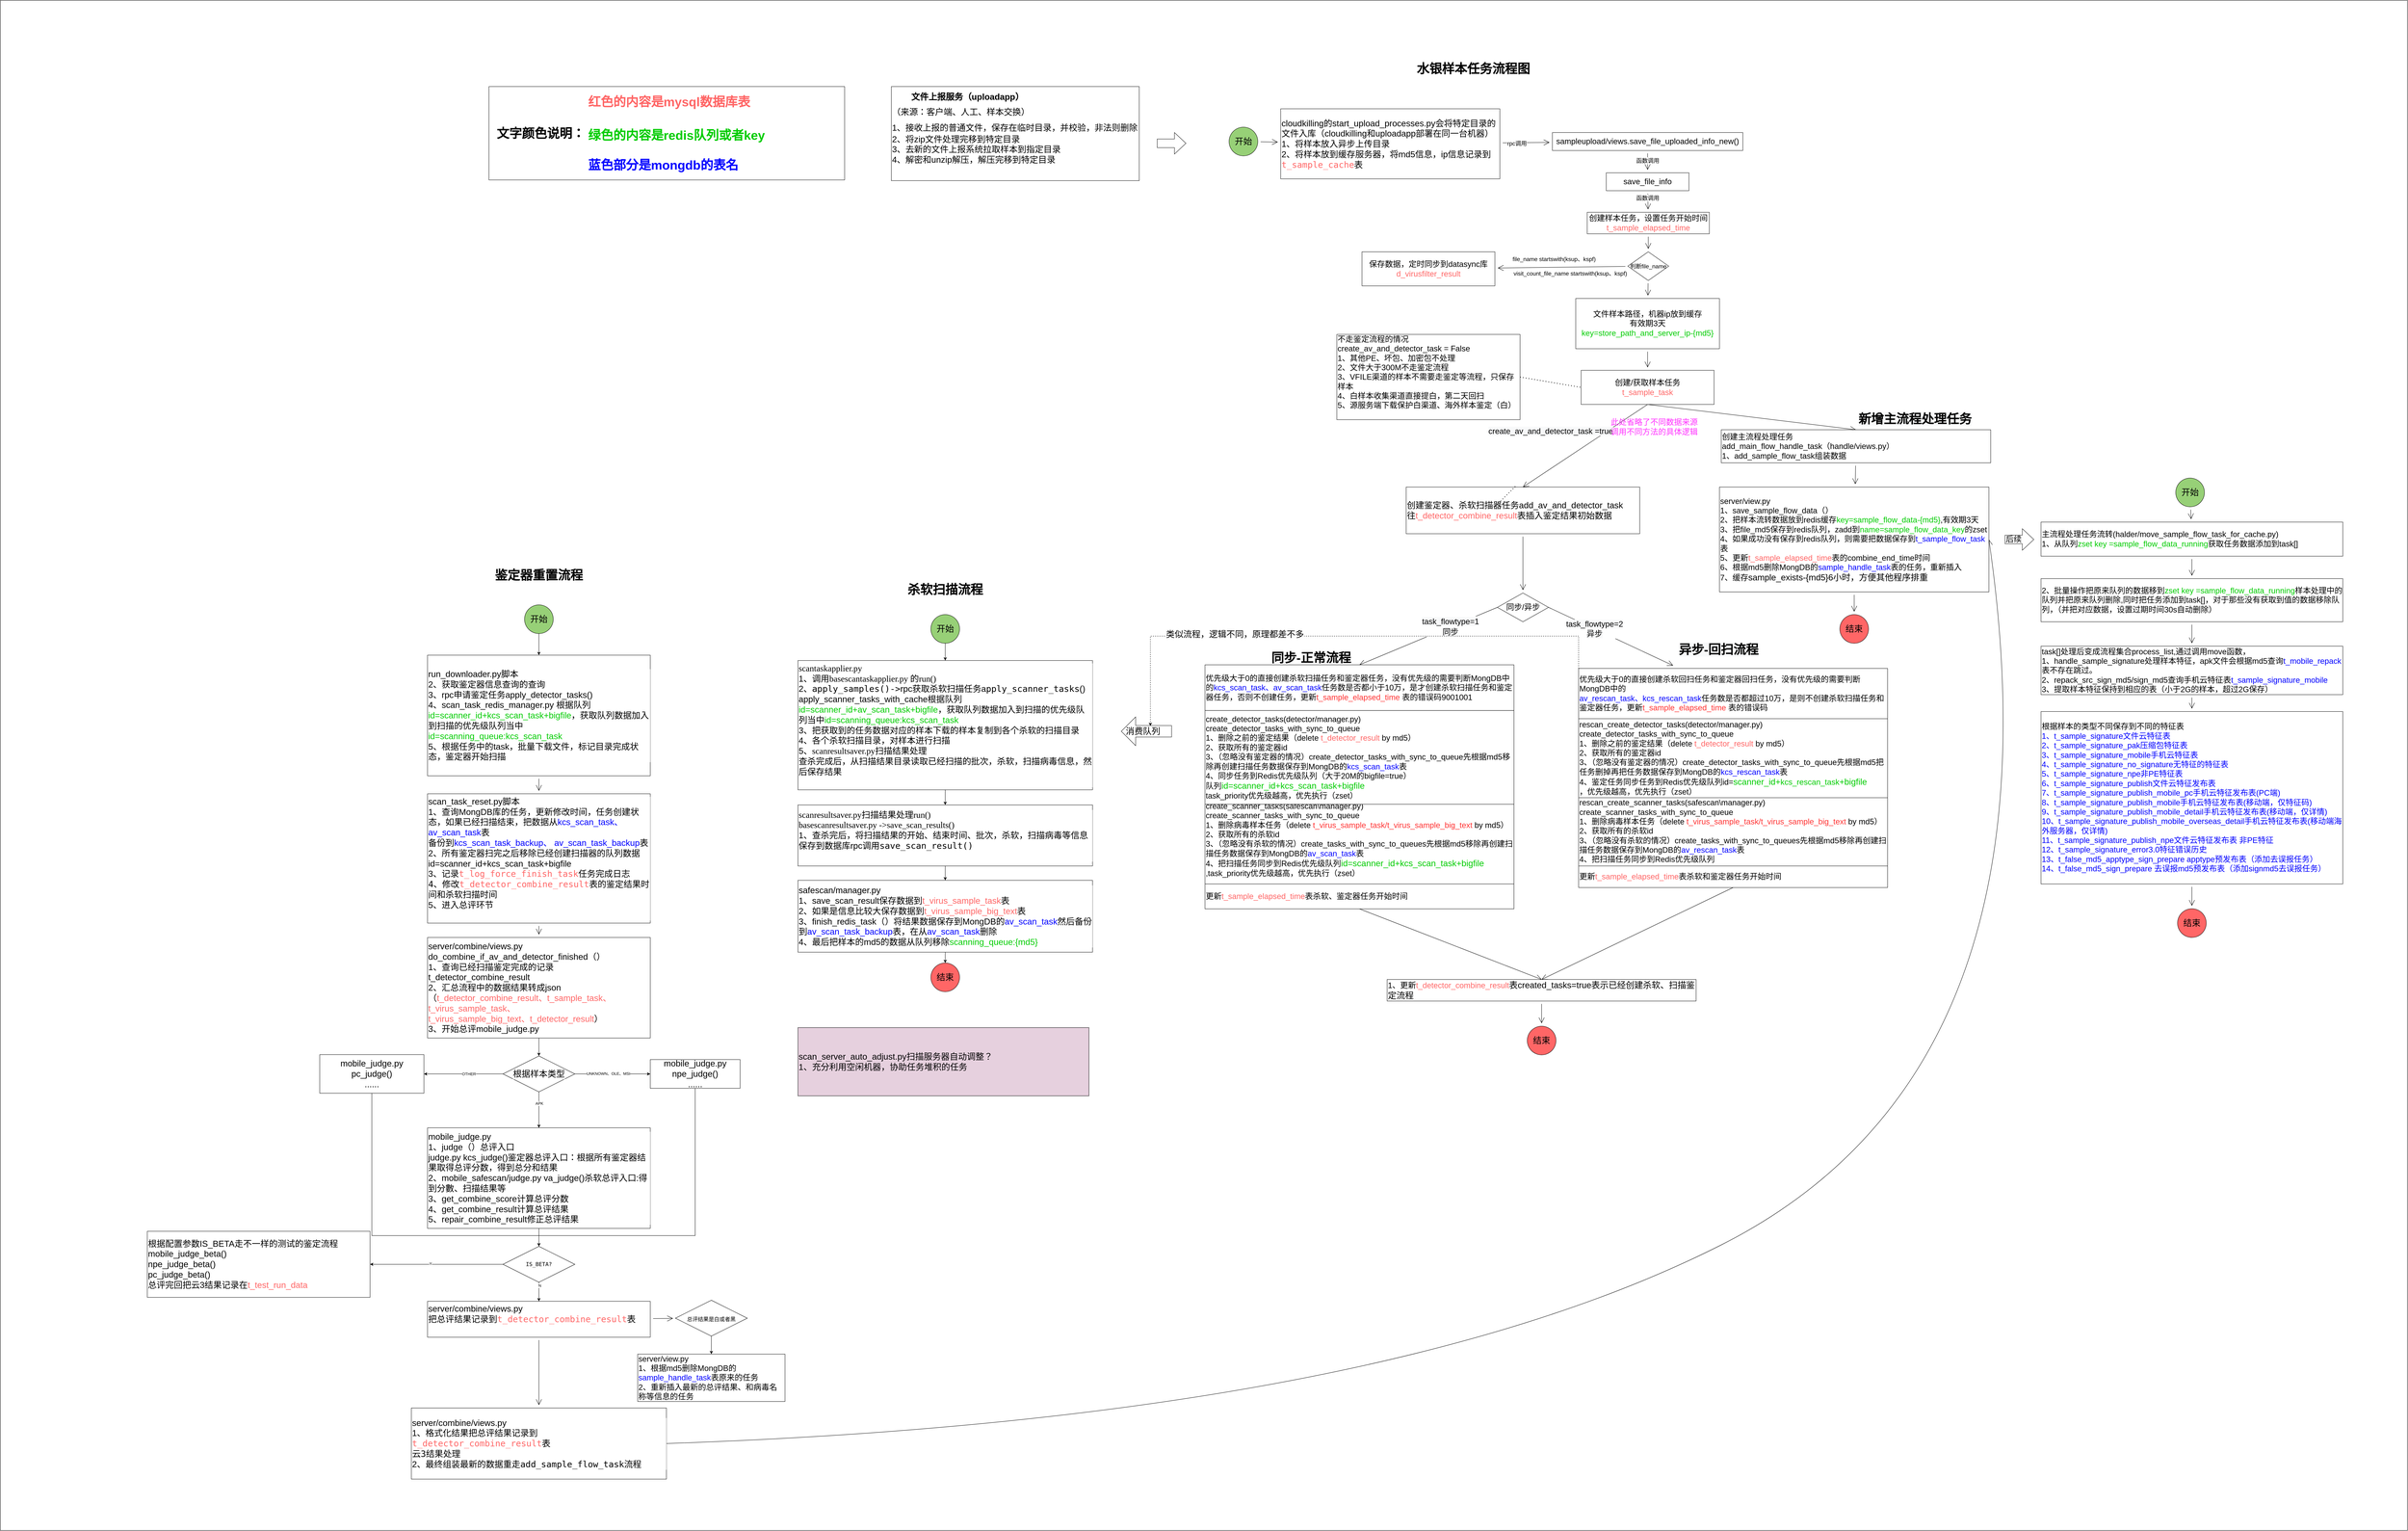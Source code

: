 <mxfile version="15.3.8" type="github">
  <diagram id="KefcSTh8LU217DtaOy7r" name="Page-1">
    <mxGraphModel dx="7179" dy="2283" grid="1" gridSize="10" guides="1" tooltips="1" connect="1" arrows="1" fold="1" page="1" pageScale="1" pageWidth="827" pageHeight="1169" math="0" shadow="0">
      <root>
        <mxCell id="0" />
        <mxCell id="1" parent="0" />
        <mxCell id="LtVPb9jL59xOHaWL_HOs-79" value="" style="rounded=0;whiteSpace=wrap;html=1;labelBackgroundColor=default;fontFamily=Helvetica;fontSize=35;fontColor=#0000FF;align=left;" parent="1" vertex="1">
          <mxGeometry x="-4180" y="-210" width="6700" height="4260" as="geometry" />
        </mxCell>
        <mxCell id="7nwJAHShgFqfV8WITLV7-1" value="水银样本任务流程图" style="text;html=1;strokeColor=none;fillColor=none;align=center;verticalAlign=middle;whiteSpace=wrap;rounded=0;hachureGap=4;pointerEvents=0;fontSize=35;fontStyle=1" parent="1" vertex="1">
          <mxGeometry x="-280" y="-30" width="400" height="20" as="geometry" />
        </mxCell>
        <mxCell id="hdSKTdFJiRucH8Rsu3lH-5" value="" style="edgeStyle=none;curved=1;rounded=0;orthogonalLoop=1;jettySize=auto;html=1;fontSize=16;endArrow=open;startSize=14;endSize=14;sourcePerimeterSpacing=8;targetPerimeterSpacing=8;" parent="1" source="7nwJAHShgFqfV8WITLV7-2" target="hdSKTdFJiRucH8Rsu3lH-4" edge="1">
          <mxGeometry relative="1" as="geometry" />
        </mxCell>
        <mxCell id="hdSKTdFJiRucH8Rsu3lH-7" value="函数调用" style="edgeLabel;html=1;align=center;verticalAlign=middle;resizable=0;points=[];fontSize=16;" parent="hdSKTdFJiRucH8Rsu3lH-5" vertex="1" connectable="0">
          <mxGeometry x="-0.474" relative="1" as="geometry">
            <mxPoint y="8" as="offset" />
          </mxGeometry>
        </mxCell>
        <mxCell id="7nwJAHShgFqfV8WITLV7-2" value="sampleupload/views.save_file_uploaded_info_new()" style="rounded=0;whiteSpace=wrap;html=1;hachureGap=4;pointerEvents=0;fontSize=22;" parent="1" vertex="1">
          <mxGeometry x="140" y="158" width="530" height="50" as="geometry" />
        </mxCell>
        <mxCell id="hdSKTdFJiRucH8Rsu3lH-2" value="" style="edgeStyle=none;curved=1;rounded=0;orthogonalLoop=1;jettySize=auto;html=1;endArrow=open;startSize=14;endSize=14;sourcePerimeterSpacing=8;targetPerimeterSpacing=8;" parent="1" source="hdSKTdFJiRucH8Rsu3lH-1" target="7nwJAHShgFqfV8WITLV7-2" edge="1">
          <mxGeometry relative="1" as="geometry" />
        </mxCell>
        <mxCell id="hdSKTdFJiRucH8Rsu3lH-3" value="rpc调用" style="edgeLabel;html=1;align=center;verticalAlign=middle;resizable=0;points=[];fontSize=16;" parent="hdSKTdFJiRucH8Rsu3lH-2" vertex="1" connectable="0">
          <mxGeometry x="-0.4" y="-1" relative="1" as="geometry">
            <mxPoint as="offset" />
          </mxGeometry>
        </mxCell>
        <mxCell id="hdSKTdFJiRucH8Rsu3lH-1" value="&lt;div&gt;cloudkilling的start_upload_processes.py会将特定目录的文件入库（cloudkilling和uploadapp部署在同一台机器）&lt;/div&gt;&lt;span style=&quot;background-color: rgb(255 , 255 , 255)&quot;&gt;&lt;span style=&quot;font-size: 24px&quot;&gt;1、&lt;span style=&quot;font-size: 24px&quot;&gt;将样本放入异步上传目录&lt;br style=&quot;font-size: 24px&quot;&gt;2、将样本放到缓存服务器，将md5信息，ip信息记录到&lt;/span&gt;&lt;/span&gt;&lt;span style=&quot;font-family: &amp;#34;dejavu sans mono&amp;#34; , monospace ; font-size: 24px&quot;&gt;&lt;font color=&quot;#ff6666&quot;&gt;t_sample_cache&lt;/font&gt;&lt;/span&gt;&lt;span style=&quot;font-family: &amp;#34;dejavu sans mono&amp;#34; , monospace ; font-size: 24px&quot;&gt;表&lt;/span&gt;&lt;/span&gt;" style="rounded=0;whiteSpace=wrap;html=1;hachureGap=4;pointerEvents=0;fontSize=24;fillColor=none;fontColor=#000000;align=left;fontStyle=0" parent="1" vertex="1">
          <mxGeometry x="-616.25" y="92" width="610" height="195" as="geometry" />
        </mxCell>
        <mxCell id="hdSKTdFJiRucH8Rsu3lH-9" value="" style="edgeStyle=none;curved=1;rounded=0;orthogonalLoop=1;jettySize=auto;html=1;fontSize=16;endArrow=open;startSize=14;endSize=14;sourcePerimeterSpacing=8;targetPerimeterSpacing=8;" parent="1" source="hdSKTdFJiRucH8Rsu3lH-4" target="hdSKTdFJiRucH8Rsu3lH-8" edge="1">
          <mxGeometry relative="1" as="geometry" />
        </mxCell>
        <mxCell id="hdSKTdFJiRucH8Rsu3lH-4" value="save_file_info" style="rounded=0;whiteSpace=wrap;html=1;hachureGap=4;pointerEvents=0;fontSize=22;" parent="1" vertex="1">
          <mxGeometry x="290" y="270" width="230" height="50" as="geometry" />
        </mxCell>
        <mxCell id="hdSKTdFJiRucH8Rsu3lH-12" value="" style="edgeStyle=none;curved=1;rounded=0;orthogonalLoop=1;jettySize=auto;html=1;fontSize=16;endArrow=open;startSize=14;endSize=14;sourcePerimeterSpacing=8;targetPerimeterSpacing=8;" parent="1" source="hdSKTdFJiRucH8Rsu3lH-8" target="hdSKTdFJiRucH8Rsu3lH-11" edge="1">
          <mxGeometry relative="1" as="geometry" />
        </mxCell>
        <mxCell id="hdSKTdFJiRucH8Rsu3lH-8" value="创建样本任务，设置任务开始时间&lt;br&gt;&lt;font color=&quot;#ff6666&quot;&gt;t_sample_elapsed_time&lt;/font&gt;" style="rounded=0;whiteSpace=wrap;html=1;hachureGap=4;pointerEvents=0;fontSize=22;" parent="1" vertex="1">
          <mxGeometry x="236.88" y="380" width="340" height="60" as="geometry" />
        </mxCell>
        <mxCell id="hdSKTdFJiRucH8Rsu3lH-10" value="保存数据，定时同步到datasync库&lt;br&gt;&lt;font color=&quot;#ff6666&quot;&gt;d_virusfilter_result&lt;/font&gt;" style="rounded=0;whiteSpace=wrap;html=1;hachureGap=4;pointerEvents=0;fontSize=22;" parent="1" vertex="1">
          <mxGeometry x="-390" y="490" width="370" height="95" as="geometry" />
        </mxCell>
        <mxCell id="hdSKTdFJiRucH8Rsu3lH-15" value="" style="edgeStyle=none;curved=1;rounded=0;orthogonalLoop=1;jettySize=auto;html=1;fontSize=16;endArrow=open;startSize=14;endSize=14;sourcePerimeterSpacing=8;targetPerimeterSpacing=8;" parent="1" source="hdSKTdFJiRucH8Rsu3lH-11" target="hdSKTdFJiRucH8Rsu3lH-10" edge="1">
          <mxGeometry relative="1" as="geometry" />
        </mxCell>
        <mxCell id="hdSKTdFJiRucH8Rsu3lH-21" value="" style="edgeStyle=none;curved=1;rounded=0;orthogonalLoop=1;jettySize=auto;html=1;fontSize=16;endArrow=open;startSize=14;endSize=14;sourcePerimeterSpacing=8;targetPerimeterSpacing=8;" parent="1" source="hdSKTdFJiRucH8Rsu3lH-11" target="hdSKTdFJiRucH8Rsu3lH-20" edge="1">
          <mxGeometry relative="1" as="geometry" />
        </mxCell>
        <mxCell id="hdSKTdFJiRucH8Rsu3lH-11" value="判断file_name" style="rhombus;whiteSpace=wrap;html=1;hachureGap=4;pointerEvents=0;fontSize=16;" parent="1" vertex="1">
          <mxGeometry x="350" y="490" width="113.75" height="80" as="geometry" />
        </mxCell>
        <mxCell id="hdSKTdFJiRucH8Rsu3lH-13" value="函数调用" style="edgeLabel;html=1;align=center;verticalAlign=middle;resizable=0;points=[];fontSize=16;" parent="1" vertex="1" connectable="0">
          <mxGeometry x="405" y="340" as="geometry" />
        </mxCell>
        <mxCell id="hdSKTdFJiRucH8Rsu3lH-17" value="&lt;span style=&quot;background-color: rgb(255 , 255 , 255)&quot;&gt;file_name startswith(ksup、kspf)&lt;/span&gt;" style="text;html=1;strokeColor=none;fillColor=none;align=center;verticalAlign=middle;whiteSpace=wrap;rounded=0;hachureGap=4;pointerEvents=0;fontSize=16;" parent="1" vertex="1">
          <mxGeometry x="20" y="500" width="250" height="20" as="geometry" />
        </mxCell>
        <mxCell id="hdSKTdFJiRucH8Rsu3lH-18" value="&lt;span style=&quot;background-color: rgb(255 , 255 , 255)&quot;&gt;visit_count_file_name startswith(ksup、kspf)&lt;/span&gt;" style="text;html=1;strokeColor=none;fillColor=none;align=center;verticalAlign=middle;whiteSpace=wrap;rounded=0;hachureGap=4;pointerEvents=0;fontSize=16;" parent="1" vertex="1">
          <mxGeometry x="20" y="540" width="340" height="20" as="geometry" />
        </mxCell>
        <mxCell id="hdSKTdFJiRucH8Rsu3lH-23" value="" style="edgeStyle=none;curved=1;rounded=0;orthogonalLoop=1;jettySize=auto;html=1;fontSize=16;endArrow=open;startSize=14;endSize=14;sourcePerimeterSpacing=8;targetPerimeterSpacing=8;" parent="1" source="hdSKTdFJiRucH8Rsu3lH-20" target="hdSKTdFJiRucH8Rsu3lH-22" edge="1">
          <mxGeometry relative="1" as="geometry" />
        </mxCell>
        <mxCell id="hdSKTdFJiRucH8Rsu3lH-20" value="文件样本路径，机器ip放到缓存&lt;br&gt;有效期3天&lt;br&gt;&lt;font color=&quot;#00cc00&quot;&gt;key=store_path_and_server_ip-{md5}&lt;/font&gt;" style="rounded=0;whiteSpace=wrap;html=1;hachureGap=4;pointerEvents=0;fontSize=22;" parent="1" vertex="1">
          <mxGeometry x="205" y="620" width="400" height="140" as="geometry" />
        </mxCell>
        <mxCell id="hdSKTdFJiRucH8Rsu3lH-38" style="edgeStyle=none;curved=1;rounded=0;orthogonalLoop=1;jettySize=auto;html=1;exitX=0.5;exitY=1;exitDx=0;exitDy=0;entryX=0.5;entryY=0;entryDx=0;entryDy=0;fontFamily=Helvetica;fontSize=22;fontColor=#000000;endArrow=open;startSize=14;endSize=14;sourcePerimeterSpacing=8;targetPerimeterSpacing=8;" parent="1" source="hdSKTdFJiRucH8Rsu3lH-22" target="hdSKTdFJiRucH8Rsu3lH-35" edge="1">
          <mxGeometry relative="1" as="geometry" />
        </mxCell>
        <mxCell id="hdSKTdFJiRucH8Rsu3lH-41" style="edgeStyle=none;curved=1;rounded=0;orthogonalLoop=1;jettySize=auto;html=1;exitX=0.5;exitY=1;exitDx=0;exitDy=0;entryX=0.5;entryY=0;entryDx=0;entryDy=0;fontFamily=Helvetica;fontSize=22;fontColor=#000000;endArrow=open;startSize=14;endSize=14;sourcePerimeterSpacing=8;targetPerimeterSpacing=8;" parent="1" source="hdSKTdFJiRucH8Rsu3lH-22" target="hdSKTdFJiRucH8Rsu3lH-40" edge="1">
          <mxGeometry relative="1" as="geometry" />
        </mxCell>
        <mxCell id="hdSKTdFJiRucH8Rsu3lH-22" value="创建/获取样本任务&lt;br&gt;&lt;font color=&quot;#ff6666&quot;&gt;t_sample_task&lt;/font&gt;" style="rounded=0;whiteSpace=wrap;html=1;hachureGap=4;pointerEvents=0;fontSize=22;" parent="1" vertex="1">
          <mxGeometry x="220" y="820" width="370" height="95" as="geometry" />
        </mxCell>
        <mxCell id="hdSKTdFJiRucH8Rsu3lH-153" value="" style="edgeStyle=none;curved=1;rounded=0;orthogonalLoop=1;jettySize=auto;html=1;fontFamily=Helvetica;fontSize=24;fontColor=default;endArrow=open;startSize=14;endSize=14;sourcePerimeterSpacing=8;targetPerimeterSpacing=8;" parent="1" source="hdSKTdFJiRucH8Rsu3lH-35" target="hdSKTdFJiRucH8Rsu3lH-152" edge="1">
          <mxGeometry relative="1" as="geometry" />
        </mxCell>
        <mxCell id="hdSKTdFJiRucH8Rsu3lH-35" value="创建主流程处理任务&lt;br&gt;add_main_flow_handle_task（handle/views.py）&lt;br&gt;1、add_sample_flow_task组装数据" style="rounded=0;whiteSpace=wrap;html=1;hachureGap=4;pointerEvents=0;fontSize=22;align=left;" parent="1" vertex="1">
          <mxGeometry x="610" y="985.5" width="750" height="92" as="geometry" />
        </mxCell>
        <mxCell id="hdSKTdFJiRucH8Rsu3lH-36" value="&lt;span style=&quot;font-size: 22px&quot;&gt;不走鉴定流程的情况&lt;br style=&quot;font-size: 22px&quot;&gt;create_av_and_detector_task = False&lt;br style=&quot;font-size: 22px&quot;&gt;1、其他PE、坏包、加密包不处理&lt;br style=&quot;font-size: 22px&quot;&gt;2、文件大于300M不走鉴定流程&lt;br style=&quot;font-size: 22px&quot;&gt;3、&lt;/span&gt;&lt;span style=&quot;font-size: 22px&quot;&gt;VFILE&lt;/span&gt;&lt;span style=&quot;font-size: 22px&quot;&gt;渠道的样本不需要走鉴定等流程，只保存样本&lt;br&gt;&lt;/span&gt;4、白样本收集渠道直接提白，第二天回扫&lt;br&gt;5、源服务端下载保护白渠道、海外样本鉴定（白）&lt;br style=&quot;font-size: 22px&quot;&gt;&lt;span style=&quot;font-size: 22px&quot;&gt;&lt;br style=&quot;font-size: 22px&quot;&gt;&lt;/span&gt;" style="rounded=0;whiteSpace=wrap;html=1;hachureGap=4;pointerEvents=0;fontSize=22;align=left;fontFamily=Helvetica;fontColor=#000000;" parent="1" vertex="1">
          <mxGeometry x="-460" y="720" width="510" height="237.5" as="geometry" />
        </mxCell>
        <mxCell id="hdSKTdFJiRucH8Rsu3lH-49" value="" style="edgeStyle=none;curved=1;rounded=0;orthogonalLoop=1;jettySize=auto;html=1;fontFamily=Helvetica;fontSize=22;fontColor=#000000;endArrow=open;startSize=14;endSize=14;sourcePerimeterSpacing=8;targetPerimeterSpacing=8;" parent="1" source="hdSKTdFJiRucH8Rsu3lH-40" target="hdSKTdFJiRucH8Rsu3lH-48" edge="1">
          <mxGeometry relative="1" as="geometry" />
        </mxCell>
        <mxCell id="hdSKTdFJiRucH8Rsu3lH-40" value="创建鉴定器、杀软扫描器任务add_av_and_detector_task&lt;br style=&quot;font-size: 24px&quot;&gt;往&lt;font color=&quot;#ff6666&quot; style=&quot;font-size: 24px&quot;&gt;t_detector_combine_result&lt;/font&gt;表插入鉴定结果初始数据" style="rounded=0;whiteSpace=wrap;html=1;hachureGap=4;pointerEvents=0;fontSize=24;align=left;fontFamily=Helvetica;fontColor=#000000;" parent="1" vertex="1">
          <mxGeometry x="-267" y="1145" width="650" height="130" as="geometry" />
        </mxCell>
        <mxCell id="hdSKTdFJiRucH8Rsu3lH-44" value="&lt;span style=&quot;color: rgb(0 , 0 , 0) ; font-family: &amp;#34;helvetica&amp;#34; ; font-size: 22px ; font-style: normal ; font-weight: 400 ; letter-spacing: normal ; text-align: left ; text-indent: 0px ; text-transform: none ; word-spacing: 0px ; background-color: rgb(248 , 249 , 250) ; display: inline ; float: none&quot;&gt;create_av_and_detector_task =true&lt;/span&gt;" style="text;whiteSpace=wrap;html=1;fontSize=22;fontFamily=Helvetica;fontColor=#000000;" parent="1" vertex="1">
          <mxGeometry x="-40" y="970" width="390" height="40" as="geometry" />
        </mxCell>
        <mxCell id="hdSKTdFJiRucH8Rsu3lH-59" value="" style="edgeStyle=none;curved=1;rounded=0;orthogonalLoop=1;jettySize=auto;html=1;fontFamily=Helvetica;fontSize=22;fontColor=#000000;endArrow=open;startSize=14;endSize=14;sourcePerimeterSpacing=8;targetPerimeterSpacing=8;exitX=1;exitY=0.5;exitDx=0;exitDy=0;" parent="1" source="hdSKTdFJiRucH8Rsu3lH-48" target="hdSKTdFJiRucH8Rsu3lH-76" edge="1">
          <mxGeometry relative="1" as="geometry">
            <mxPoint x="73" y="1840" as="targetPoint" />
          </mxGeometry>
        </mxCell>
        <mxCell id="hdSKTdFJiRucH8Rsu3lH-60" value="&lt;span style=&quot;text-align: left ; background-color: rgb(248 , 249 , 250)&quot;&gt;task_flowtype=2&lt;br&gt;&lt;/span&gt;&lt;span style=&quot;text-align: left ; background-color: rgb(248 , 249 , 250)&quot;&gt;&lt;font face=&quot;helvetica&quot;&gt;异步&lt;/font&gt;&lt;/span&gt;" style="edgeLabel;html=1;align=center;verticalAlign=middle;resizable=0;points=[];fontSize=22;fontFamily=Helvetica;fontColor=#000000;" parent="hdSKTdFJiRucH8Rsu3lH-59" vertex="1" connectable="0">
          <mxGeometry x="-0.267" relative="1" as="geometry">
            <mxPoint as="offset" />
          </mxGeometry>
        </mxCell>
        <mxCell id="hdSKTdFJiRucH8Rsu3lH-125" style="edgeStyle=none;curved=1;rounded=0;orthogonalLoop=1;jettySize=auto;html=1;exitX=0;exitY=0.5;exitDx=0;exitDy=0;fontFamily=Helvetica;fontSize=24;fontColor=#000000;endArrow=open;startSize=14;endSize=14;sourcePerimeterSpacing=8;targetPerimeterSpacing=8;entryX=0.5;entryY=0;entryDx=0;entryDy=0;" parent="1" source="hdSKTdFJiRucH8Rsu3lH-48" target="hdSKTdFJiRucH8Rsu3lH-68" edge="1">
          <mxGeometry relative="1" as="geometry">
            <mxPoint x="-537" y="1660" as="targetPoint" />
          </mxGeometry>
        </mxCell>
        <mxCell id="hdSKTdFJiRucH8Rsu3lH-126" value="&lt;span style=&quot;font-size: 22px ; text-align: left ; background-color: rgb(248 , 249 , 250)&quot;&gt;task_flowtype=1&lt;br&gt;&lt;/span&gt;&lt;span style=&quot;font-size: 22px ; text-align: left ; background-color: rgb(248 , 249 , 250)&quot;&gt;&lt;font face=&quot;helvetica&quot;&gt;同步&lt;/font&gt;&lt;/span&gt;" style="edgeLabel;html=1;align=center;verticalAlign=middle;resizable=0;points=[];fontSize=24;fontFamily=Helvetica;fontColor=#000000;" parent="hdSKTdFJiRucH8Rsu3lH-125" vertex="1" connectable="0">
          <mxGeometry x="-0.321" y="-2" relative="1" as="geometry">
            <mxPoint as="offset" />
          </mxGeometry>
        </mxCell>
        <mxCell id="hdSKTdFJiRucH8Rsu3lH-48" value="同步/异步" style="rhombus;whiteSpace=wrap;html=1;hachureGap=4;pointerEvents=0;fontFamily=Helvetica;fontSize=22;fontColor=#000000;align=center;" parent="1" vertex="1">
          <mxGeometry x="-13.25" y="1440" width="142.5" height="80" as="geometry" />
        </mxCell>
        <mxCell id="hdSKTdFJiRucH8Rsu3lH-70" value="&lt;span style=&quot;color: rgb(0, 0, 0); font-family: helvetica; font-size: 35px; font-style: normal; letter-spacing: normal; text-align: left; text-indent: 0px; text-transform: none; word-spacing: 0px; background-color: rgb(248, 249, 250); display: inline; float: none;&quot;&gt;异步-回扫流程&lt;/span&gt;" style="text;whiteSpace=wrap;html=1;fontSize=35;fontFamily=Helvetica;fontColor=#000000;fontStyle=1" parent="1" vertex="1">
          <mxGeometry x="490" y="1570" width="258" height="40" as="geometry" />
        </mxCell>
        <mxCell id="hdSKTdFJiRucH8Rsu3lH-79" value="此处省略了不同数据来源调用不同方法的具体逻辑" style="text;html=1;strokeColor=none;fillColor=none;align=center;verticalAlign=middle;whiteSpace=wrap;rounded=0;hachureGap=4;pointerEvents=0;fontFamily=Helvetica;fontSize=22;fontColor=#FF33FF;" parent="1" vertex="1">
          <mxGeometry x="299" y="927.5" width="249" height="100" as="geometry" />
        </mxCell>
        <mxCell id="hdSKTdFJiRucH8Rsu3lH-80" style="edgeStyle=none;curved=1;rounded=0;orthogonalLoop=1;jettySize=auto;html=1;exitX=0.5;exitY=0;exitDx=0;exitDy=0;fontFamily=Helvetica;fontSize=35;fontColor=#FF33FF;endArrow=open;startSize=14;endSize=14;sourcePerimeterSpacing=8;targetPerimeterSpacing=8;" parent="1" source="7nwJAHShgFqfV8WITLV7-1" target="7nwJAHShgFqfV8WITLV7-1" edge="1">
          <mxGeometry relative="1" as="geometry" />
        </mxCell>
        <mxCell id="hdSKTdFJiRucH8Rsu3lH-84" value="&lt;span style=&quot;color: rgb(0 , 0 , 0)&quot;&gt;&lt;b&gt;&lt;font style=&quot;font-size: 35px&quot;&gt;同步-正常流程&lt;/font&gt;&lt;/b&gt;&lt;/span&gt;" style="text;html=1;strokeColor=none;fillColor=none;align=center;verticalAlign=middle;whiteSpace=wrap;rounded=0;hachureGap=4;pointerEvents=0;fontFamily=Helvetica;fontSize=35;fontColor=#FF33FF;" parent="1" vertex="1">
          <mxGeometry x="-660" y="1610" width="257" height="20" as="geometry" />
        </mxCell>
        <mxCell id="hdSKTdFJiRucH8Rsu3lH-86" value="&lt;span style=&quot;color: rgb(0, 0, 0); font-family: helvetica; font-size: 35px; font-style: normal; letter-spacing: normal; text-align: left; text-indent: 0px; text-transform: none; word-spacing: 0px; background-color: rgb(248, 249, 250); display: inline; float: none;&quot;&gt;新增主流程处理任务&lt;/span&gt;" style="text;whiteSpace=wrap;html=1;fontSize=35;fontFamily=Helvetica;fontColor=#000000;fontStyle=1" parent="1" vertex="1">
          <mxGeometry x="990" y="927.5" width="340" height="40" as="geometry" />
        </mxCell>
        <mxCell id="hdSKTdFJiRucH8Rsu3lH-91" value="" style="edgeStyle=none;curved=1;rounded=0;orthogonalLoop=1;jettySize=auto;html=1;fontFamily=Helvetica;fontSize=35;fontColor=#FF33FF;endArrow=open;startSize=14;endSize=14;sourcePerimeterSpacing=8;targetPerimeterSpacing=8;" parent="1" source="hdSKTdFJiRucH8Rsu3lH-87" target="hdSKTdFJiRucH8Rsu3lH-89" edge="1">
          <mxGeometry relative="1" as="geometry" />
        </mxCell>
        <mxCell id="hdSKTdFJiRucH8Rsu3lH-87" value="主流程处理任务流转(halder/move_sample_flow_task_for_cache.py)&lt;br&gt;1、从队列&lt;font color=&quot;#00cc00&quot;&gt;zset key =sample_flow_data_running&lt;/font&gt;获取任务数据添加到task[]" style="rounded=0;whiteSpace=wrap;html=1;hachureGap=4;pointerEvents=0;fontSize=22;align=left;" parent="1" vertex="1">
          <mxGeometry x="1500" y="1242.5" width="840" height="95" as="geometry" />
        </mxCell>
        <mxCell id="hdSKTdFJiRucH8Rsu3lH-92" value="" style="edgeStyle=none;curved=1;rounded=0;orthogonalLoop=1;jettySize=auto;html=1;fontFamily=Helvetica;fontSize=35;fontColor=#FF33FF;endArrow=open;startSize=14;endSize=14;sourcePerimeterSpacing=8;targetPerimeterSpacing=8;" parent="1" source="hdSKTdFJiRucH8Rsu3lH-89" target="hdSKTdFJiRucH8Rsu3lH-90" edge="1">
          <mxGeometry relative="1" as="geometry" />
        </mxCell>
        <mxCell id="hdSKTdFJiRucH8Rsu3lH-89" value="2、批量操作把原来队列的数据移到&lt;font color=&quot;#00cc00&quot;&gt;zset key =sample_flow_data_running&lt;/font&gt;样本处理中的队列并把原来队列删除,同时把任务添加到task[]，对于那些没有获取到值的数据移除队列，（并把对应数据，设置过期时间30s自动删除）" style="rounded=0;whiteSpace=wrap;html=1;hachureGap=4;pointerEvents=0;fontSize=22;align=left;" parent="1" vertex="1">
          <mxGeometry x="1500" y="1400" width="840" height="120" as="geometry" />
        </mxCell>
        <mxCell id="hdSKTdFJiRucH8Rsu3lH-94" value="" style="edgeStyle=none;curved=1;rounded=0;orthogonalLoop=1;jettySize=auto;html=1;fontFamily=Helvetica;fontSize=35;fontColor=#FF33FF;endArrow=open;startSize=14;endSize=14;sourcePerimeterSpacing=8;targetPerimeterSpacing=8;" parent="1" source="hdSKTdFJiRucH8Rsu3lH-90" target="hdSKTdFJiRucH8Rsu3lH-93" edge="1">
          <mxGeometry relative="1" as="geometry" />
        </mxCell>
        <mxCell id="hdSKTdFJiRucH8Rsu3lH-90" value="task[]处理后变成流程集合process_list,通过调用move函数，&lt;br&gt;1、handle_sample_signature处理样本特征，apk文件会根据md5查询&lt;font color=&quot;#0000ff&quot;&gt;t_mobile_repack&lt;/font&gt;表不存在跳过。&lt;br&gt;2、repack_src_sign_md5/sign_md5查询手机云特征表&lt;font color=&quot;#0000ff&quot;&gt;t_sample_signature_mobile&lt;/font&gt;&lt;br&gt;3、提取样本特征保持到相应的表（小于2G的样本，超过2G保存）" style="rounded=0;whiteSpace=wrap;html=1;hachureGap=4;pointerEvents=0;fontSize=22;align=left;" parent="1" vertex="1">
          <mxGeometry x="1500" y="1588" width="840" height="135" as="geometry" />
        </mxCell>
        <mxCell id="hdSKTdFJiRucH8Rsu3lH-117" value="" style="edgeStyle=none;curved=1;rounded=0;orthogonalLoop=1;jettySize=auto;html=1;fontFamily=Helvetica;fontSize=24;fontColor=#000000;endArrow=open;startSize=14;endSize=14;sourcePerimeterSpacing=8;targetPerimeterSpacing=8;" parent="1" source="hdSKTdFJiRucH8Rsu3lH-93" target="hdSKTdFJiRucH8Rsu3lH-116" edge="1">
          <mxGeometry relative="1" as="geometry" />
        </mxCell>
        <mxCell id="hdSKTdFJiRucH8Rsu3lH-93" value="根据样本的类型不同保存到不同的特征表&lt;br&gt;&lt;font color=&quot;#0000ff&quot;&gt;1、t_sample_signature文件云特征表&lt;br&gt;2、t_sample_signature_pak压缩包特征表&lt;br&gt;3、t_sample_signature_mobile手机云特征表&lt;br&gt;4、t_sample_signature_no_signature无特征的特征表&lt;br&gt;5、t_sample_signature_npe非PE特征表&lt;br&gt;6、t_sample_signature_publish文件云特征发布表&lt;br&gt;7、t_sample_signature_publish_mobile_pc手机云特征发布表(PC端)&lt;br&gt;8、t_sample_signature_publish_mobile手机云特征发布表(移动端，仅特征码)&lt;br&gt;9、t_sample_signature_publish_mobile_detail手机云特征发布表(移动端，仅详情)&lt;br&gt;10、t_sample_signature_publish_mobile_overseas_detail手机云特征发布表(移动端海外服务器，仅详情)&lt;br&gt;11、t_sample_signature_publish_npe文件云特征发布表 非PE特征&lt;br&gt;12、t_sample_signature_error3.0特征错误历史&lt;br&gt;13、t_false_md5_apptype_sign_prepare apptype预发布表（添加去误报任务）&lt;br&gt;14、t_false_md5_sign_prepare 去误报md5预发布表（添加signmd5去误报任务）&lt;/font&gt;" style="rounded=0;whiteSpace=wrap;html=1;hachureGap=4;pointerEvents=0;fontSize=22;align=left;" parent="1" vertex="1">
          <mxGeometry x="1500" y="1770" width="840" height="480" as="geometry" />
        </mxCell>
        <mxCell id="hdSKTdFJiRucH8Rsu3lH-95" value="后续" style="shape=singleArrow;whiteSpace=wrap;html=1;arrowWidth=0.4;arrowSize=0.4;rounded=0;fontSize=22;align=left;hachureGap=4;" parent="1" vertex="1">
          <mxGeometry x="1400" y="1261" width="80" height="60" as="geometry" />
        </mxCell>
        <mxCell id="hdSKTdFJiRucH8Rsu3lH-98" value="&lt;span style=&quot;font-size: 24px&quot;&gt;scan_server_auto_adjust.py&lt;font style=&quot;font-size: 24px&quot;&gt;扫描服务器自动调整？&lt;/font&gt;&lt;br&gt;1、充分利用空闲机器，协助任务堆积的任务&lt;/span&gt;" style="rounded=0;whiteSpace=wrap;html=1;hachureGap=4;pointerEvents=0;fontSize=22;align=left;fontFamily=Helvetica;fontColor=#000000;labelBackgroundColor=none;fillColor=#E6D0DE;" parent="1" vertex="1">
          <mxGeometry x="-1960" y="2650" width="810" height="190" as="geometry" />
        </mxCell>
        <mxCell id="hdSKTdFJiRucH8Rsu3lH-100" value="&lt;font style=&quot;font-size: 24px&quot;&gt;&lt;span&gt; &lt;/span&gt;&amp;nbsp; &lt;span style=&quot;white-space: pre&quot;&gt; &lt;/span&gt;&lt;span style=&quot;white-space: pre&quot;&gt; &lt;/span&gt;&lt;span style=&quot;white-space: pre&quot;&gt; &lt;span style=&quot;white-space: pre&quot;&gt; &lt;/span&gt;&lt;span style=&quot;white-space: pre&quot;&gt; &lt;/span&gt;&lt;span style=&quot;white-space: pre&quot;&gt; &lt;/span&gt;&lt;/span&gt;&lt;b&gt;文件上报服务（uploadapp）&lt;/b&gt;&lt;br&gt;&lt;/font&gt;&lt;h4 id=&quot;id-文件上报+入库服务-接收上报的普通文件（/uploadsample接口）&quot; style=&quot;margin: 10px 0px 0px ; padding: 0px ; line-height: 1.429 ; letter-spacing: -0.003em ; background-color: rgb(255 , 255 , 255)&quot;&gt;&lt;font style=&quot;font-size: 24px ; font-weight: normal&quot;&gt;（来源：客户端、人工、样本交换）&lt;/font&gt;&lt;/h4&gt;&lt;h4 id=&quot;id-文件上报+入库服务-接收上报的普通文件（/uploadsample接口）&quot; style=&quot;margin: 10px 0px 0px ; padding: 0px ; line-height: 1.429 ; letter-spacing: -0.003em ; background-color: rgb(255 , 255 , 255)&quot;&gt;&lt;font style=&quot;font-size: 24px ; font-weight: normal&quot;&gt;1、接收上报的普通文件，保存在临时目录，并校验，非法则删除&lt;/font&gt;&lt;/h4&gt;&lt;div&gt;&lt;font style=&quot;font-size: 24px&quot;&gt;2、将zip文件处理完移到特定目录&lt;/font&gt;&lt;/div&gt;&lt;div&gt;&lt;font style=&quot;font-size: 24px&quot;&gt;3、去新的文件上报系统拉取样本到指定目录&lt;/font&gt;&lt;/div&gt;&lt;div&gt;&lt;font style=&quot;font-size: 24px&quot;&gt;4、解密和unzip解压，解压完移到特定目录&lt;/font&gt;&lt;/div&gt;&lt;div&gt;&lt;br&gt;&lt;/div&gt;" style="rounded=0;whiteSpace=wrap;html=1;hachureGap=4;pointerEvents=0;fontSize=24;align=left;fontColor=#000000;" parent="1" vertex="1">
          <mxGeometry x="-1700" y="30" width="690" height="262" as="geometry" />
        </mxCell>
        <mxCell id="hdSKTdFJiRucH8Rsu3lH-108" value="" style="edgeStyle=none;curved=1;rounded=0;orthogonalLoop=1;jettySize=auto;html=1;fontFamily=Helvetica;fontSize=24;fontColor=#000000;endArrow=open;startSize=14;endSize=14;targetPerimeterSpacing=8;entryX=0.5;entryY=0;entryDx=0;entryDy=0;exitX=0.5;exitY=1;exitDx=0;exitDy=0;startArrow=none;" parent="1" source="hdSKTdFJiRucH8Rsu3lH-65" target="hdSKTdFJiRucH8Rsu3lH-107" edge="1">
          <mxGeometry relative="1" as="geometry">
            <mxPoint x="-267" y="2490" as="targetPoint" />
          </mxGeometry>
        </mxCell>
        <mxCell id="hdSKTdFJiRucH8Rsu3lH-116" value="结束" style="ellipse;whiteSpace=wrap;html=1;aspect=fixed;hachureGap=4;pointerEvents=0;fontFamily=Helvetica;fontSize=24;fontColor=#000000;fillColor=#FF6666;align=center;" parent="1" vertex="1">
          <mxGeometry x="1880" y="2319" width="80" height="80" as="geometry" />
        </mxCell>
        <mxCell id="hdSKTdFJiRucH8Rsu3lH-120" value="" style="edgeStyle=none;curved=1;rounded=0;orthogonalLoop=1;jettySize=auto;html=1;fontFamily=Helvetica;fontSize=24;fontColor=#000000;endArrow=open;startSize=14;endSize=14;sourcePerimeterSpacing=8;targetPerimeterSpacing=8;" parent="1" source="hdSKTdFJiRucH8Rsu3lH-118" target="hdSKTdFJiRucH8Rsu3lH-1" edge="1">
          <mxGeometry relative="1" as="geometry" />
        </mxCell>
        <mxCell id="hdSKTdFJiRucH8Rsu3lH-118" value="开始" style="ellipse;whiteSpace=wrap;html=1;aspect=fixed;hachureGap=4;pointerEvents=0;fontFamily=Helvetica;fontSize=24;fontColor=#000000;fillColor=#97D077;align=center;" parent="1" vertex="1">
          <mxGeometry x="-760" y="143" width="80" height="80" as="geometry" />
        </mxCell>
        <mxCell id="hdSKTdFJiRucH8Rsu3lH-124" style="edgeStyle=none;curved=1;rounded=0;orthogonalLoop=1;jettySize=auto;html=1;exitX=0.5;exitY=1;exitDx=0;exitDy=0;entryX=0.5;entryY=0;entryDx=0;entryDy=0;fontFamily=Helvetica;fontSize=24;fontColor=#000000;endArrow=open;startSize=14;endSize=14;sourcePerimeterSpacing=8;targetPerimeterSpacing=8;" parent="1" source="LtVPb9jL59xOHaWL_HOs-48" target="hdSKTdFJiRucH8Rsu3lH-107" edge="1">
          <mxGeometry relative="1" as="geometry">
            <mxPoint x="665.38" y="2428.42" as="sourcePoint" />
          </mxGeometry>
        </mxCell>
        <mxCell id="hdSKTdFJiRucH8Rsu3lH-127" value="" style="group" parent="1" vertex="1" connectable="0">
          <mxGeometry x="-320" y="2516" width="860" height="200" as="geometry" />
        </mxCell>
        <mxCell id="hdSKTdFJiRucH8Rsu3lH-107" value="1、更新&lt;span style=&quot;color: rgb(255 , 102 , 102)&quot;&gt;t_detector_combine_result&lt;/span&gt;&lt;font style=&quot;font-size: 24px ; background-color: rgb(255 , 255 , 255)&quot;&gt;表created_tasks=true表示已经创建杀软、扫描鉴定流程&lt;/font&gt;" style="rounded=0;whiteSpace=wrap;html=1;hachureGap=4;pointerEvents=0;fontFamily=Helvetica;fontSize=22;fontColor=#000000;align=left;" parent="hdSKTdFJiRucH8Rsu3lH-127" vertex="1">
          <mxGeometry width="860" height="60" as="geometry" />
        </mxCell>
        <mxCell id="hdSKTdFJiRucH8Rsu3lH-110" value="结束" style="ellipse;whiteSpace=wrap;html=1;aspect=fixed;hachureGap=4;pointerEvents=0;fontFamily=Helvetica;fontSize=24;fontColor=#000000;fillColor=#FF6666;align=center;" parent="hdSKTdFJiRucH8Rsu3lH-127" vertex="1">
          <mxGeometry x="390" y="130" width="80" height="80" as="geometry" />
        </mxCell>
        <mxCell id="hdSKTdFJiRucH8Rsu3lH-112" value="" style="edgeStyle=none;curved=1;rounded=0;orthogonalLoop=1;jettySize=auto;html=1;fontFamily=Helvetica;fontSize=24;fontColor=#000000;endArrow=open;startSize=14;endSize=14;sourcePerimeterSpacing=8;targetPerimeterSpacing=8;" parent="hdSKTdFJiRucH8Rsu3lH-127" source="hdSKTdFJiRucH8Rsu3lH-107" target="hdSKTdFJiRucH8Rsu3lH-110" edge="1">
          <mxGeometry relative="1" as="geometry" />
        </mxCell>
        <mxCell id="hdSKTdFJiRucH8Rsu3lH-133" value="" style="edgeStyle=none;curved=1;rounded=0;orthogonalLoop=1;jettySize=auto;html=1;fontFamily=Helvetica;fontSize=24;fontColor=#000000;endArrow=open;startSize=14;endSize=14;sourcePerimeterSpacing=8;targetPerimeterSpacing=8;" parent="1" source="hdSKTdFJiRucH8Rsu3lH-132" target="hdSKTdFJiRucH8Rsu3lH-87" edge="1">
          <mxGeometry relative="1" as="geometry" />
        </mxCell>
        <mxCell id="hdSKTdFJiRucH8Rsu3lH-132" value="开始" style="ellipse;whiteSpace=wrap;html=1;aspect=fixed;hachureGap=4;pointerEvents=0;fontFamily=Helvetica;fontSize=24;fontColor=#000000;fillColor=#97D077;align=center;" parent="1" vertex="1">
          <mxGeometry x="1875" y="1120" width="80" height="80" as="geometry" />
        </mxCell>
        <mxCell id="hdSKTdFJiRucH8Rsu3lH-134" value="结束" style="ellipse;whiteSpace=wrap;html=1;aspect=fixed;hachureGap=4;pointerEvents=0;fontFamily=Helvetica;fontSize=24;fontColor=#000000;fillColor=#FF6666;align=center;" parent="1" vertex="1">
          <mxGeometry x="940" y="1500" width="80" height="80" as="geometry" />
        </mxCell>
        <mxCell id="hdSKTdFJiRucH8Rsu3lH-138" value="" style="edgeStyle=none;curved=1;rounded=0;orthogonalLoop=1;jettySize=auto;html=1;fontFamily=Helvetica;fontSize=24;fontColor=default;endArrow=open;startSize=14;endSize=14;sourcePerimeterSpacing=8;targetPerimeterSpacing=8;" parent="1" source="hdSKTdFJiRucH8Rsu3lH-136" target="hdSKTdFJiRucH8Rsu3lH-137" edge="1">
          <mxGeometry relative="1" as="geometry" />
        </mxCell>
        <mxCell id="hdSKTdFJiRucH8Rsu3lH-136" value="&lt;span style=&quot;font-size: 24px&quot;&gt;run_downloader.py脚本&lt;br style=&quot;font-size: 24px&quot;&gt;&lt;/span&gt;&lt;span style=&quot;font-size: 24px&quot;&gt;2、获取鉴定器信息查询的查询&lt;br style=&quot;font-size: 24px&quot;&gt;3、rpc申请鉴定任务&lt;/span&gt;&lt;span style=&quot;font-size: 24px&quot;&gt;apply_detector_tasks()&lt;br style=&quot;font-size: 24px&quot;&gt;&lt;/span&gt;&lt;span style=&quot;font-size: 24px&quot;&gt;4、scan_task_redis_manager.py 根据&lt;/span&gt;队列&lt;font style=&quot;font-size: 24px&quot; color=&quot;#00cc00&quot;&gt;id=scanner_id+kcs_scan_task+&lt;/font&gt;&lt;span style=&quot;font-size: 24px&quot;&gt;&lt;font style=&quot;font-size: 24px&quot;&gt;&lt;font color=&quot;#00cc00&quot;&gt;bigfile&lt;/font&gt;，获取队列数据加入到扫描的优先级队列当中&lt;font color=&quot;#00cc00&quot;&gt;id=&lt;/font&gt;&lt;/font&gt;&lt;/span&gt;&lt;span style=&quot;font-size: 24px&quot;&gt;&lt;font color=&quot;#00cc00&quot;&gt;scanning_queue:&lt;/font&gt;&lt;/span&gt;&lt;span style=&quot;font-size: 24px&quot;&gt;&lt;font color=&quot;#00cc00&quot;&gt;kcs_scan_task&lt;/font&gt;&lt;br&gt;5、根据任务中的task，批量下载文件，标记目录完成状态，鉴定器开始扫描&lt;br&gt;&lt;/span&gt;" style="rounded=0;whiteSpace=wrap;html=1;hachureGap=4;pointerEvents=0;fontSize=24;align=left;fontFamily=Helvetica;fontColor=#000000;fillColor=#FFFFFF;strokeColor=#000000;labelBackgroundColor=default;" parent="1" vertex="1">
          <mxGeometry x="-2991" y="1613" width="620" height="336" as="geometry" />
        </mxCell>
        <mxCell id="hdSKTdFJiRucH8Rsu3lH-143" value="" style="edgeStyle=none;curved=1;rounded=0;orthogonalLoop=1;jettySize=auto;html=1;fontFamily=Helvetica;fontSize=24;fontColor=default;endArrow=open;startSize=14;endSize=14;sourcePerimeterSpacing=8;targetPerimeterSpacing=8;" parent="1" source="hdSKTdFJiRucH8Rsu3lH-137" target="hdSKTdFJiRucH8Rsu3lH-142" edge="1">
          <mxGeometry relative="1" as="geometry" />
        </mxCell>
        <mxCell id="hdSKTdFJiRucH8Rsu3lH-137" value="&lt;font style=&quot;font-size: 24px&quot;&gt;&lt;font style=&quot;font-size: 24px&quot;&gt;scan_task_reset.py脚本&lt;br&gt;1、查询MongDB库的任务，更新修改时间，任务创建状态，如果已经扫描结束，把数据从&lt;font style=&quot;font-size: 24px&quot; color=&quot;#0000ff&quot;&gt;kcs_scan_task、av_scan_task&lt;/font&gt;表&lt;br&gt;&lt;font style=&quot;font-size: 24px&quot;&gt;备份到&lt;/font&gt;&lt;font style=&quot;font-size: 24px&quot;&gt;&lt;font color=&quot;#0000ff&quot;&gt;kcs_scan_task_backup、&amp;nbsp;av_scan_task_backup&lt;/font&gt;表&lt;/font&gt;&lt;br&gt;2、所有鉴定器扫完之后移除已经创建扫描器的队列数据&lt;font style=&quot;font-size: 24px&quot;&gt;id=scanner_id+kcs_scan_task+&lt;/font&gt;&lt;font style=&quot;font-size: 24px&quot;&gt;bigfile&lt;br&gt;&lt;/font&gt;&lt;/font&gt;3、记录&lt;span style=&quot;font-family: &amp;#34;dejavu sans mono&amp;#34; , monospace&quot;&gt;&lt;font color=&quot;#ff6666&quot;&gt;t_log_force_finish_task&lt;/font&gt;任务完成日志&lt;br&gt;4、修改&lt;/span&gt;&lt;span style=&quot;font-family: &amp;#34;dejavu sans mono&amp;#34; , monospace&quot;&gt;&lt;font color=&quot;#ff6666&quot;&gt;t_detector_combine_result&lt;/font&gt;表的鉴定结果时间和杀软扫描&lt;/span&gt;&lt;span style=&quot;font-family: &amp;#34;dejavu sans mono&amp;#34; , monospace&quot;&gt;时间&lt;br&gt;&lt;/span&gt;5、进入总评环节&lt;br&gt;&lt;/font&gt;&lt;span style=&quot;font-family: &amp;#34;dejavu sans mono&amp;#34; , monospace ; font-size: 11.3pt&quot;&gt;&lt;br&gt;&lt;/span&gt;" style="rounded=0;whiteSpace=wrap;html=1;hachureGap=4;pointerEvents=0;fontSize=24;align=left;fontFamily=Helvetica;fontColor=default;fillColor=#FFFFFF;strokeColor=#000000;labelBackgroundColor=default;" parent="1" vertex="1">
          <mxGeometry x="-2991" y="1999" width="620" height="360" as="geometry" />
        </mxCell>
        <mxCell id="LtVPb9jL59xOHaWL_HOs-4" value="" style="edgeStyle=orthogonalEdgeStyle;rounded=0;orthogonalLoop=1;jettySize=auto;html=1;" parent="1" source="hdSKTdFJiRucH8Rsu3lH-142" target="LtVPb9jL59xOHaWL_HOs-2" edge="1">
          <mxGeometry relative="1" as="geometry">
            <Array as="points">
              <mxPoint x="-2411" y="2513" />
              <mxPoint x="-2411" y="2513" />
            </Array>
          </mxGeometry>
        </mxCell>
        <mxCell id="hdSKTdFJiRucH8Rsu3lH-142" value="&lt;font style=&quot;font-size: 24px&quot;&gt;server/combine/views.py&lt;br&gt;&lt;/font&gt;&lt;div&gt;&lt;span&gt;&lt;font style=&quot;font-size: 24px&quot;&gt;do_combine_if_av_and_detector_finished（）&lt;/font&gt;&lt;/span&gt;&lt;/div&gt;&lt;div&gt;&lt;div&gt;&lt;span&gt;&lt;font style=&quot;font-size: 24px&quot;&gt;1、查询已经扫描鉴定完成的记录t_detector_combine_result&lt;/font&gt;&lt;/span&gt;&lt;/div&gt;&lt;div&gt;&lt;span style=&quot;background-color: rgb(255 , 255 , 255)&quot;&gt;&lt;font style=&quot;font-size: 24px&quot;&gt;&lt;font style=&quot;font-size: 24px&quot;&gt;&lt;span&gt;2、汇总流程中的数据结果转成json（&lt;/span&gt;&lt;/font&gt;&lt;font color=&quot;#ff6666&quot;&gt;t_detector_combine_result、t_sample_task、t_virus_sample_task、&lt;/font&gt;&lt;/font&gt;&lt;/span&gt;&lt;/div&gt;&lt;div&gt;&lt;font style=&quot;background-color: rgb(255 , 255 , 255) ; font-size: 24px&quot;&gt;&lt;font color=&quot;#ff6666&quot;&gt;t_virus_sample_big_text、t_detector_result&lt;/font&gt;）&lt;/font&gt;&lt;/div&gt;&lt;div&gt;&lt;font style=&quot;font-size: 24px&quot;&gt;3、开始总评mobile_judge.py&lt;/font&gt;&lt;/div&gt;&lt;/div&gt;" style="rounded=0;whiteSpace=wrap;html=1;hachureGap=4;pointerEvents=0;fontSize=24;align=left;fontFamily=Helvetica;fontColor=default;fillColor=#FFFFFF;strokeColor=#000000;labelBackgroundColor=none;" parent="1" vertex="1">
          <mxGeometry x="-2991" y="2399" width="620" height="280" as="geometry" />
        </mxCell>
        <mxCell id="LtVPb9jL59xOHaWL_HOs-1" value="\" style="edgeStyle=orthogonalEdgeStyle;rounded=0;orthogonalLoop=1;jettySize=auto;html=1;" parent="1" source="hdSKTdFJiRucH8Rsu3lH-144" target="hdSKTdFJiRucH8Rsu3lH-146" edge="1">
          <mxGeometry relative="1" as="geometry" />
        </mxCell>
        <mxCell id="LtVPb9jL59xOHaWL_HOs-19" value="N" style="edgeLabel;html=1;align=center;verticalAlign=middle;resizable=0;points=[];" parent="LtVPb9jL59xOHaWL_HOs-1" vertex="1" connectable="0">
          <mxGeometry x="0.568" y="2" relative="1" as="geometry">
            <mxPoint as="offset" />
          </mxGeometry>
        </mxCell>
        <mxCell id="hdSKTdFJiRucH8Rsu3lH-144" value="&lt;div&gt;&lt;div&gt;mobile_judge.py&lt;/div&gt;&lt;div&gt;&lt;div&gt;&lt;span&gt;1、judge（）总评入口&lt;/span&gt;&lt;/div&gt;&lt;div&gt;&lt;div&gt;&lt;span&gt;judge.py kcs_judge&lt;/span&gt;()鉴定器总评入口：根据所有鉴定器结果取得总评分数，得到总分和结果&lt;/div&gt;&lt;div&gt;&lt;font style=&quot;font-size: 24px&quot;&gt;&lt;span&gt;2、mobile_safescan/&lt;/span&gt;&lt;/font&gt;judge.py va_judge()杀软总评入口:得到分數、扫描结果等&lt;/div&gt;&lt;div&gt;&lt;span&gt;3、get_combine_score&lt;/span&gt;计算总评分数&lt;/div&gt;&lt;div&gt;&lt;div&gt;&lt;span&gt;4、get_combine_result计算总评结果&lt;/span&gt;&lt;/div&gt;&lt;div&gt;5、repair_combine_result&lt;span&gt;修正总评结果&lt;/span&gt;&lt;/div&gt;&lt;/div&gt;&lt;/div&gt;&lt;/div&gt;&lt;/div&gt;" style="rounded=0;whiteSpace=wrap;html=1;hachureGap=4;pointerEvents=0;fontSize=24;align=left;fontFamily=Helvetica;fontColor=default;fillColor=#FFFFFF;strokeColor=#000000;labelBackgroundColor=default;" parent="1" vertex="1">
          <mxGeometry x="-2991" y="2929" width="620" height="280" as="geometry" />
        </mxCell>
        <mxCell id="hdSKTdFJiRucH8Rsu3lH-149" value="" style="edgeStyle=none;curved=1;rounded=0;orthogonalLoop=1;jettySize=auto;html=1;fontFamily=Helvetica;fontSize=24;fontColor=default;endArrow=open;startSize=14;endSize=14;sourcePerimeterSpacing=8;targetPerimeterSpacing=8;" parent="1" source="hdSKTdFJiRucH8Rsu3lH-146" target="hdSKTdFJiRucH8Rsu3lH-148" edge="1">
          <mxGeometry relative="1" as="geometry" />
        </mxCell>
        <mxCell id="hdSKTdFJiRucH8Rsu3lH-156" value="" style="edgeStyle=none;curved=1;rounded=0;orthogonalLoop=1;jettySize=auto;html=1;fontFamily=Helvetica;fontSize=24;fontColor=default;endArrow=open;startSize=14;endSize=14;sourcePerimeterSpacing=8;targetPerimeterSpacing=8;" parent="1" source="hdSKTdFJiRucH8Rsu3lH-146" target="hdSKTdFJiRucH8Rsu3lH-151" edge="1">
          <mxGeometry relative="1" as="geometry" />
        </mxCell>
        <mxCell id="hdSKTdFJiRucH8Rsu3lH-146" value="server/combine/views.py&lt;br&gt;&lt;div&gt;&lt;font style=&quot;font-size: 24px&quot;&gt;把总评结果记录到&lt;span style=&quot;font-family: &amp;#34;dejavu sans mono&amp;#34; , monospace&quot;&gt;&lt;font color=&quot;#ff6666&quot;&gt;t_detector_combine_result&lt;/font&gt;表&lt;/span&gt;&lt;/font&gt;&lt;/div&gt;&lt;div&gt;&lt;br&gt;&lt;/div&gt;" style="rounded=0;whiteSpace=wrap;html=1;hachureGap=4;pointerEvents=0;fontSize=24;align=left;fontFamily=Helvetica;fontColor=default;fillColor=#FFFFFF;strokeColor=#000000;labelBackgroundColor=default;" parent="1" vertex="1">
          <mxGeometry x="-2991" y="3412" width="620" height="100" as="geometry" />
        </mxCell>
        <mxCell id="LtVPb9jL59xOHaWL_HOs-23" value="" style="edgeStyle=orthogonalEdgeStyle;rounded=0;orthogonalLoop=1;jettySize=auto;html=1;fontFamily=Helvetica;fontSize=24;fontColor=default;" parent="1" source="hdSKTdFJiRucH8Rsu3lH-148" target="LtVPb9jL59xOHaWL_HOs-22" edge="1">
          <mxGeometry relative="1" as="geometry" />
        </mxCell>
        <mxCell id="hdSKTdFJiRucH8Rsu3lH-148" value="&lt;span style=&quot;font-family: &amp;#34;dejavu sans mono&amp;#34; , monospace ; font-size: 15.067px ; text-align: left&quot;&gt;总评结果是白或者黑&lt;/span&gt;" style="rhombus;whiteSpace=wrap;html=1;labelBackgroundColor=default;hachureGap=4;pointerEvents=0;fontFamily=Helvetica;fontSize=24;fontColor=default;strokeColor=#000000;fillColor=#FFFFFF;align=center;" parent="1" vertex="1">
          <mxGeometry x="-2301" y="3409" width="200" height="100" as="geometry" />
        </mxCell>
        <mxCell id="hdSKTdFJiRucH8Rsu3lH-155" style="edgeStyle=none;curved=1;rounded=0;orthogonalLoop=1;jettySize=auto;html=1;exitX=1;exitY=0.5;exitDx=0;exitDy=0;entryX=1;entryY=0.5;entryDx=0;entryDy=0;fontFamily=Helvetica;fontSize=24;fontColor=default;endArrow=open;startSize=14;endSize=14;sourcePerimeterSpacing=8;targetPerimeterSpacing=8;" parent="1" source="hdSKTdFJiRucH8Rsu3lH-151" target="hdSKTdFJiRucH8Rsu3lH-152" edge="1">
          <mxGeometry relative="1" as="geometry">
            <Array as="points">
              <mxPoint x="-350" y="3740" />
              <mxPoint x="1570" y="2770" />
            </Array>
          </mxGeometry>
        </mxCell>
        <mxCell id="hdSKTdFJiRucH8Rsu3lH-151" value="&lt;font style=&quot;font-size: 24px&quot;&gt;server/combine/views.py&lt;br&gt;&lt;/font&gt;&lt;div&gt;&lt;font style=&quot;font-size: 24px&quot;&gt;1、格式化结果把总评结果记录到&lt;span style=&quot;font-family: &amp;#34;dejavu sans mono&amp;#34; , monospace&quot;&gt;&lt;font color=&quot;#ff6666&quot;&gt;t_detector_combine_result&lt;/font&gt;表&lt;/span&gt;&lt;/font&gt;&lt;/div&gt;&lt;div&gt;&lt;span style=&quot;font-family: &amp;#34;dejavu sans mono&amp;#34; , monospace&quot;&gt;&lt;font style=&quot;font-size: 24px&quot;&gt;云3结果处理&lt;/font&gt;&lt;/span&gt;&lt;/div&gt;&lt;div&gt;&lt;font style=&quot;font-size: 24px&quot;&gt;2、最终组装最新的数据重走&lt;span style=&quot;font-family: &amp;#34;dejavu sans mono&amp;#34; , monospace&quot;&gt;add_sample_flow_task流程&lt;/span&gt;&lt;/font&gt;&lt;/div&gt;" style="rounded=0;whiteSpace=wrap;html=1;hachureGap=4;pointerEvents=0;fontSize=24;align=left;fontFamily=Helvetica;fontColor=default;fillColor=#FFFFFF;strokeColor=#000000;labelBackgroundColor=default;" parent="1" vertex="1">
          <mxGeometry x="-3036" y="3709" width="710" height="198" as="geometry" />
        </mxCell>
        <mxCell id="hdSKTdFJiRucH8Rsu3lH-154" value="" style="edgeStyle=none;curved=1;rounded=0;orthogonalLoop=1;jettySize=auto;html=1;fontFamily=Helvetica;fontSize=24;fontColor=default;endArrow=open;startSize=14;endSize=14;sourcePerimeterSpacing=8;targetPerimeterSpacing=8;" parent="1" source="hdSKTdFJiRucH8Rsu3lH-152" target="hdSKTdFJiRucH8Rsu3lH-134" edge="1">
          <mxGeometry relative="1" as="geometry" />
        </mxCell>
        <mxCell id="hdSKTdFJiRucH8Rsu3lH-152" value="server/view.py&lt;br&gt;1、save_sample_flow_data（）&lt;br&gt;2、把样本流转数据放到redis缓存&lt;font color=&quot;#00cc00&quot;&gt;key=sample_flow_data-{md5}&lt;/font&gt;,有效期3天&lt;br&gt;3、把file_md5保存到redis队列，zadd到&lt;font color=&quot;#00cc00&quot;&gt;name=sample_flow_data_key&lt;/font&gt;的zset&lt;br&gt;4、如果成功没有保存到redis队列，则需要把数据保存到&lt;font color=&quot;#0000ff&quot;&gt;t_sample_flow_task&lt;/font&gt;表&lt;br&gt;5、更新&lt;font color=&quot;#ff6666&quot;&gt;t_sample_elapsed_time&lt;/font&gt;表的combine_end_time时间&lt;br&gt;6、根据md5删除MongDB的&lt;font color=&quot;#0000ff&quot;&gt;sample_handle_task&lt;/font&gt;表的任务，重新插入&lt;br&gt;7、缓存&lt;font style=&quot;font-size: 24px ; background-color: rgb(255 , 255 , 255)&quot;&gt;sample_exists-{md5}6小时，方便其他程序排重&lt;/font&gt;" style="rounded=0;whiteSpace=wrap;html=1;hachureGap=4;pointerEvents=0;fontSize=22;align=left;" parent="1" vertex="1">
          <mxGeometry x="605" y="1145" width="750" height="292" as="geometry" />
        </mxCell>
        <mxCell id="LtVPb9jL59xOHaWL_HOs-7" value="" style="edgeStyle=orthogonalEdgeStyle;rounded=0;orthogonalLoop=1;jettySize=auto;html=1;" parent="1" source="LtVPb9jL59xOHaWL_HOs-2" target="LtVPb9jL59xOHaWL_HOs-6" edge="1">
          <mxGeometry relative="1" as="geometry" />
        </mxCell>
        <mxCell id="LtVPb9jL59xOHaWL_HOs-11" value="OTHER" style="edgeLabel;html=1;align=center;verticalAlign=middle;resizable=0;points=[];" parent="LtVPb9jL59xOHaWL_HOs-7" vertex="1" connectable="0">
          <mxGeometry x="-0.171" y="2" relative="1" as="geometry">
            <mxPoint x="-4" y="-2" as="offset" />
          </mxGeometry>
        </mxCell>
        <mxCell id="LtVPb9jL59xOHaWL_HOs-9" value="" style="edgeStyle=orthogonalEdgeStyle;rounded=0;orthogonalLoop=1;jettySize=auto;html=1;" parent="1" source="LtVPb9jL59xOHaWL_HOs-2" edge="1">
          <mxGeometry relative="1" as="geometry">
            <mxPoint x="-2371" y="2779" as="targetPoint" />
          </mxGeometry>
        </mxCell>
        <mxCell id="LtVPb9jL59xOHaWL_HOs-12" value="UNKNOWN、OLE、MSI" style="edgeLabel;html=1;align=center;verticalAlign=middle;resizable=0;points=[];" parent="LtVPb9jL59xOHaWL_HOs-9" vertex="1" connectable="0">
          <mxGeometry x="-0.122" y="1" relative="1" as="geometry">
            <mxPoint as="offset" />
          </mxGeometry>
        </mxCell>
        <mxCell id="LtVPb9jL59xOHaWL_HOs-10" value="" style="edgeStyle=orthogonalEdgeStyle;rounded=0;orthogonalLoop=1;jettySize=auto;html=1;" parent="1" source="LtVPb9jL59xOHaWL_HOs-2" target="hdSKTdFJiRucH8Rsu3lH-144" edge="1">
          <mxGeometry relative="1" as="geometry" />
        </mxCell>
        <mxCell id="LtVPb9jL59xOHaWL_HOs-14" value="APK" style="edgeLabel;html=1;align=center;verticalAlign=middle;resizable=0;points=[];" parent="LtVPb9jL59xOHaWL_HOs-10" vertex="1" connectable="0">
          <mxGeometry x="-0.372" y="1" relative="1" as="geometry">
            <mxPoint as="offset" />
          </mxGeometry>
        </mxCell>
        <mxCell id="LtVPb9jL59xOHaWL_HOs-2" value="根据样本类型" style="rhombus;whiteSpace=wrap;html=1;labelBackgroundColor=default;hachureGap=4;pointerEvents=0;fontFamily=Helvetica;fontSize=24;fontColor=default;strokeColor=#000000;fillColor=#FFFFFF;align=center;" parent="1" vertex="1">
          <mxGeometry x="-2781" y="2729" width="200" height="100" as="geometry" />
        </mxCell>
        <mxCell id="LtVPb9jL59xOHaWL_HOs-24" style="edgeStyle=orthogonalEdgeStyle;rounded=0;orthogonalLoop=1;jettySize=auto;html=1;exitX=0.5;exitY=1;exitDx=0;exitDy=0;fontFamily=Helvetica;fontSize=24;fontColor=default;" parent="1" source="LtVPb9jL59xOHaWL_HOs-6" target="LtVPb9jL59xOHaWL_HOs-16" edge="1">
          <mxGeometry relative="1" as="geometry">
            <Array as="points">
              <mxPoint x="-3146" y="3229" />
              <mxPoint x="-2681" y="3229" />
            </Array>
          </mxGeometry>
        </mxCell>
        <mxCell id="LtVPb9jL59xOHaWL_HOs-6" value="&lt;span style=&quot;text-align: left&quot;&gt;&lt;font style=&quot;font-size: 24px&quot;&gt;mobile_judge.py&lt;br&gt;&lt;/font&gt;&lt;/span&gt;&lt;span&gt;pc_judge()&lt;br&gt;......&lt;br&gt;&lt;/span&gt;" style="rounded=0;whiteSpace=wrap;html=1;labelBackgroundColor=none;fontColor=#000000;fontSize=24;" parent="1" vertex="1">
          <mxGeometry x="-3291" y="2725.25" width="290" height="107.5" as="geometry" />
        </mxCell>
        <mxCell id="LtVPb9jL59xOHaWL_HOs-15" value="&lt;div&gt;&lt;font style=&quot;font-size: 24px&quot;&gt;&lt;font style=&quot;font-size: 24px&quot;&gt;根据配置参数&lt;/font&gt;IS_BETA走不一样的测试的鉴定流程&lt;/font&gt;&lt;/div&gt;&lt;div&gt;&lt;span&gt;&lt;font style=&quot;font-size: 24px&quot;&gt;mobile_judge_beta()&lt;/font&gt;&lt;/span&gt;&lt;/div&gt;&lt;div&gt;&lt;div&gt;&lt;span&gt;&lt;font style=&quot;font-size: 24px&quot;&gt;npe_judge_beta()&lt;/font&gt;&lt;/span&gt;&lt;/div&gt;&lt;div&gt;&lt;span&gt;&lt;font style=&quot;font-size: 24px&quot;&gt;pc_judge_beta()&lt;/font&gt;&lt;/span&gt;&lt;/div&gt;&lt;div&gt;&lt;font style=&quot;font-size: 24px&quot;&gt;总评完回把云3结果记录在&lt;font color=&quot;#ff6666&quot;&gt;t_test_run_data&lt;/font&gt;&lt;/font&gt;&lt;/div&gt;&lt;/div&gt;" style="rounded=0;whiteSpace=wrap;html=1;hachureGap=4;pointerEvents=0;fontSize=24;align=left;fontFamily=Helvetica;fontColor=default;fillColor=#FFFFFF;strokeColor=#000000;labelBackgroundColor=default;" parent="1" vertex="1">
          <mxGeometry x="-3771" y="3217" width="620" height="184" as="geometry" />
        </mxCell>
        <mxCell id="LtVPb9jL59xOHaWL_HOs-17" style="edgeStyle=orthogonalEdgeStyle;rounded=0;orthogonalLoop=1;jettySize=auto;html=1;exitX=0;exitY=0.5;exitDx=0;exitDy=0;" parent="1" source="LtVPb9jL59xOHaWL_HOs-16" target="LtVPb9jL59xOHaWL_HOs-15" edge="1">
          <mxGeometry relative="1" as="geometry" />
        </mxCell>
        <mxCell id="LtVPb9jL59xOHaWL_HOs-18" value="Y" style="edgeLabel;html=1;align=center;verticalAlign=middle;resizable=0;points=[];" parent="LtVPb9jL59xOHaWL_HOs-17" vertex="1" connectable="0">
          <mxGeometry x="0.094" y="-2" relative="1" as="geometry">
            <mxPoint as="offset" />
          </mxGeometry>
        </mxCell>
        <mxCell id="LtVPb9jL59xOHaWL_HOs-16" value="&lt;pre style=&quot;font-family: &amp;quot;dejavu sans mono&amp;quot;, monospace; font-size: 11.3pt;&quot;&gt;IS_BETA?&lt;/pre&gt;" style="rhombus;whiteSpace=wrap;html=1;labelBackgroundColor=default;hachureGap=4;pointerEvents=0;fontFamily=Helvetica;fontSize=24;fontColor=default;strokeColor=#000000;fillColor=#FFFFFF;align=center;" parent="1" vertex="1">
          <mxGeometry x="-2781" y="3259" width="200" height="100" as="geometry" />
        </mxCell>
        <mxCell id="LtVPb9jL59xOHaWL_HOs-25" style="edgeStyle=orthogonalEdgeStyle;rounded=0;orthogonalLoop=1;jettySize=auto;html=1;exitX=0.5;exitY=1;exitDx=0;exitDy=0;fontFamily=Helvetica;fontSize=24;fontColor=default;entryX=0.5;entryY=0;entryDx=0;entryDy=0;" parent="1" source="LtVPb9jL59xOHaWL_HOs-21" target="LtVPb9jL59xOHaWL_HOs-16" edge="1">
          <mxGeometry relative="1" as="geometry">
            <mxPoint x="-2681" y="3229" as="targetPoint" />
            <Array as="points">
              <mxPoint x="-2246" y="3229" />
              <mxPoint x="-2681" y="3229" />
            </Array>
          </mxGeometry>
        </mxCell>
        <mxCell id="LtVPb9jL59xOHaWL_HOs-21" value="&lt;span style=&quot;text-align: left;&quot;&gt;mobile_judge.py&lt;br&gt;&lt;/span&gt;&lt;span style=&quot;&quot;&gt;npe_judge()&lt;br&gt;......&lt;br&gt;&lt;/span&gt;" style="rounded=0;whiteSpace=wrap;html=1;labelBackgroundColor=none;fontSize=24;fontColor=#000000;fontStyle=0;fontFamily=Helvetica;" parent="1" vertex="1">
          <mxGeometry x="-2371" y="2739" width="250" height="80" as="geometry" />
        </mxCell>
        <mxCell id="LtVPb9jL59xOHaWL_HOs-22" value="server/view.py&lt;br&gt;1、根据md5删除MongDB的&lt;font color=&quot;#0000ff&quot;&gt;sample_handle_task&lt;/font&gt;表原来的任务&lt;br&gt;2、重新插入最新的总评结果、和病毒名称等信息的任务" style="rounded=0;whiteSpace=wrap;html=1;hachureGap=4;pointerEvents=0;fontSize=22;align=left;" parent="1" vertex="1">
          <mxGeometry x="-2406" y="3559" width="410" height="132" as="geometry" />
        </mxCell>
        <mxCell id="LtVPb9jL59xOHaWL_HOs-29" value="" style="endArrow=none;dashed=1;html=1;dashPattern=1 3;strokeWidth=2;fontFamily=Helvetica;fontSize=24;fontColor=default;" parent="1" edge="1">
          <mxGeometry width="50" height="50" relative="1" as="geometry">
            <mxPoint x="-10" y="1190" as="sourcePoint" />
            <mxPoint x="40" y="1140" as="targetPoint" />
          </mxGeometry>
        </mxCell>
        <mxCell id="LtVPb9jL59xOHaWL_HOs-31" value="" style="endArrow=none;dashed=1;html=1;dashPattern=1 3;strokeWidth=2;fontFamily=Helvetica;fontSize=24;fontColor=default;entryX=0;entryY=0.5;entryDx=0;entryDy=0;exitX=1;exitY=0.5;exitDx=0;exitDy=0;" parent="1" source="hdSKTdFJiRucH8Rsu3lH-36" target="hdSKTdFJiRucH8Rsu3lH-22" edge="1">
          <mxGeometry width="50" height="50" relative="1" as="geometry">
            <mxPoint x="40" y="940" as="sourcePoint" />
            <mxPoint x="90" y="890" as="targetPoint" />
          </mxGeometry>
        </mxCell>
        <mxCell id="LtVPb9jL59xOHaWL_HOs-51" value="" style="edgeStyle=orthogonalEdgeStyle;rounded=0;orthogonalLoop=1;jettySize=auto;html=1;fontFamily=Helvetica;fontSize=24;fontColor=default;" parent="1" source="LtVPb9jL59xOHaWL_HOs-32" target="LtVPb9jL59xOHaWL_HOs-50" edge="1">
          <mxGeometry relative="1" as="geometry" />
        </mxCell>
        <mxCell id="LtVPb9jL59xOHaWL_HOs-32" value="&lt;font&gt;&lt;span style=&quot;font-size: 24px&quot;&gt;&lt;font face=&quot;microsoft yahei ui&quot; style=&quot;font-size: 24px&quot;&gt;scantaskapplier.py&lt;br&gt;&lt;/font&gt;1、调用&lt;span style=&quot;font-family: &amp;#34;microsoft yahei ui&amp;#34;&quot;&gt;basescantaskapplier.py 的run()&lt;/span&gt;&lt;br&gt;2、&lt;span style=&quot;font-family: &amp;#34;dejavu sans mono&amp;#34; , monospace&quot;&gt;apply_samples()-&amp;gt;&lt;/span&gt;rpc获取杀软扫描任务a&lt;span style=&quot;font-family: &amp;#34;dejavu sans mono&amp;#34; , monospace&quot;&gt;pply_scanner_tasks&lt;/span&gt;()&lt;br&gt;&lt;/span&gt;&lt;span style=&quot;background-color: rgb(255 , 255 , 255)&quot;&gt;&lt;font style=&quot;font-size: 24px&quot;&gt;apply_scanner_tasks_with_cache&lt;/font&gt;&lt;/span&gt;根据队列&lt;font color=&quot;#00cc00&quot; style=&quot;font-size: 24px&quot;&gt;id=scanner_id+&lt;/font&gt;&lt;span style=&quot;background-color: rgb(255 , 255 , 255)&quot;&gt;&lt;font color=&quot;#00cc00&quot; style=&quot;font-size: 24px&quot;&gt;av_scan_task&lt;/font&gt;&lt;/span&gt;&lt;font color=&quot;#00cc00&quot; style=&quot;font-size: 24px&quot;&gt;+&lt;/font&gt;&lt;font color=&quot;#00cc00&quot; style=&quot;font-size: 24px&quot;&gt;bigfile&lt;/font&gt;&lt;span style=&quot;font-size: 24px&quot;&gt;，获取队列数据加入到扫描的优先级队列当中&lt;/span&gt;&lt;font color=&quot;#00cc00&quot; style=&quot;font-size: 24px&quot;&gt;id=&lt;/font&gt;&lt;font color=&quot;#00cc00&quot; style=&quot;font-size: 24px&quot;&gt;scanning_queue:&lt;/font&gt;&lt;font color=&quot;#00cc00&quot; style=&quot;font-size: 24px&quot;&gt;kcs_scan_task&lt;/font&gt;&lt;font color=&quot;#00cc00&quot; style=&quot;font-size: 24px&quot;&gt;&lt;br&gt;&lt;/font&gt;&lt;span style=&quot;font-size: 24px&quot;&gt;3、把获取到的任务数据对应的样本下载的样本复制到各个杀软的扫描目录&lt;span style=&quot;font-family: &amp;#34;microsoft yahei ui&amp;#34;&quot;&gt;&lt;br&gt;&lt;/span&gt;&lt;font style=&quot;font-size: 24px&quot;&gt;4、&lt;/font&gt;&lt;/span&gt;各个杀软扫描目录，对样本进行扫描&lt;br&gt;&lt;span style=&quot;font-size: 24px&quot;&gt;&lt;font style=&quot;font-size: 24px&quot;&gt;5、&lt;/font&gt;&lt;/span&gt;&lt;span style=&quot;font-size: 24px ; font-family: &amp;#34;microsoft yahei ui&amp;#34;&quot;&gt;scanresultsaver.py扫描结果处理&lt;br&gt;&lt;/span&gt;&lt;span style=&quot;font-size: 24px&quot;&gt;查杀完成后，从扫描结果目录读取已经扫描的批次，杀软，扫描病毒信息，然后保存结果&lt;/span&gt;&lt;span style=&quot;font-size: 24px&quot;&gt;&lt;font style=&quot;font-size: 24px&quot;&gt;&lt;br&gt;&lt;/font&gt;&lt;/span&gt;&lt;br&gt;&lt;/font&gt;" style="rounded=0;whiteSpace=wrap;html=1;hachureGap=4;pointerEvents=0;fontSize=24;align=left;fontFamily=Helvetica;fontColor=default;fillColor=#FFFFFF;strokeColor=#000000;labelBackgroundColor=default;" parent="1" vertex="1">
          <mxGeometry x="-1960" y="1628" width="820" height="360" as="geometry" />
        </mxCell>
        <mxCell id="LtVPb9jL59xOHaWL_HOs-39" value="鉴定器重置流程" style="text;html=1;strokeColor=none;fillColor=none;align=center;verticalAlign=middle;whiteSpace=wrap;rounded=0;labelBackgroundColor=default;fontFamily=Helvetica;fontSize=35;fontColor=default;fontStyle=1" parent="1" vertex="1">
          <mxGeometry x="-2823" y="1370" width="284" height="40" as="geometry" />
        </mxCell>
        <mxCell id="LtVPb9jL59xOHaWL_HOs-40" value="" style="group" parent="1" vertex="1" connectable="0">
          <mxGeometry x="-1060" y="1785" width="140" height="80" as="geometry" />
        </mxCell>
        <mxCell id="hdSKTdFJiRucH8Rsu3lH-128" value="" style="html=1;shadow=0;dashed=0;align=center;verticalAlign=middle;shape=mxgraph.arrows2.arrow;dy=0.6;dx=40;flipH=1;notch=0;hachureGap=4;pointerEvents=0;fontFamily=Helvetica;fontSize=24;fontColor=#000000;fillColor=none;" parent="LtVPb9jL59xOHaWL_HOs-40" vertex="1">
          <mxGeometry width="140" height="80" as="geometry" />
        </mxCell>
        <mxCell id="LtVPb9jL59xOHaWL_HOs-35" value="消费队列" style="text;html=1;align=center;verticalAlign=middle;resizable=0;points=[];autosize=1;strokeColor=none;fillColor=none;fontSize=24;fontFamily=Helvetica;fontColor=default;" parent="LtVPb9jL59xOHaWL_HOs-40" vertex="1">
          <mxGeometry x="5" y="25" width="110" height="30" as="geometry" />
        </mxCell>
        <mxCell id="LtVPb9jL59xOHaWL_HOs-47" value="" style="group" parent="1" vertex="1" connectable="0">
          <mxGeometry x="-827" y="1640" width="860" height="728.42" as="geometry" />
        </mxCell>
        <mxCell id="hdSKTdFJiRucH8Rsu3lH-68" value="&lt;div&gt;优先级大于0的直接创建杀软扫描任务和鉴定器任务，没有优先级的需要判断MongDB中的&lt;font color=&quot;#0000ff&quot;&gt;kcs_scan_task、av_scan_task&lt;/font&gt;任务数是否都小于10万，是才创建杀软扫描任务和鉴定器任务，否则不创建任务，更新&lt;font color=&quot;#ff3333&quot;&gt;t_sample_elapsed_time &lt;/font&gt;表的错误码9001001&lt;/div&gt;" style="rounded=0;whiteSpace=wrap;html=1;hachureGap=4;pointerEvents=0;fontFamily=Helvetica;fontSize=22;fontColor=#000000;align=left;" parent="LtVPb9jL59xOHaWL_HOs-47" vertex="1">
          <mxGeometry width="860" height="127.185" as="geometry" />
        </mxCell>
        <mxCell id="hdSKTdFJiRucH8Rsu3lH-64" value="" style="group" parent="LtVPb9jL59xOHaWL_HOs-47" vertex="1" connectable="0">
          <mxGeometry y="127.18" width="860" height="482.82" as="geometry" />
        </mxCell>
        <mxCell id="hdSKTdFJiRucH8Rsu3lH-62" value="&lt;font face=&quot;helvetica&quot;&gt;create_scanner_tasks&lt;/font&gt;(safescan\manager.py)&lt;br&gt;create_scanner_tasks_with_sync_to_queue&lt;br&gt;1、删除病毒样本任务（delete&lt;font color=&quot;#ff3333&quot;&gt; t_virus_sample_task/t_virus_sample_big_text&lt;/font&gt; by md5）&lt;br&gt;2、获取所有的杀软id&lt;br&gt;3、（忽略没有杀软的情况）create_tasks_with_sync_to_queues先根据md5移除再创建扫描任务数据保存到MongDB的&lt;span style=&quot;font-family: &amp;#34;helvetica&amp;#34;&quot;&gt;&lt;font color=&quot;#0000ff&quot;&gt;av_scan_task&lt;/font&gt;&lt;/span&gt;表&lt;br&gt;4、把扫描任务同步到Redis优先级队列&lt;font color=&quot;#00cc00&quot; style=&quot;font-size: 24px&quot;&gt;id=scanner_id+kcs_scan_task+&lt;/font&gt;&lt;span style=&quot;background-color: rgb(255 , 255 , 255) ; font-size: 24px&quot;&gt;&lt;font color=&quot;#00cc00&quot;&gt;bigfile&lt;/font&gt;&lt;/span&gt;&lt;br&gt;,task_priority优先级越高，优先执行（zset）" style="rounded=0;whiteSpace=wrap;html=1;hachureGap=4;pointerEvents=0;fontSize=22;align=left;fontFamily=Helvetica;fontColor=#000000;" parent="hdSKTdFJiRucH8Rsu3lH-64" vertex="1">
          <mxGeometry y="236.582" width="860" height="246.238" as="geometry" />
        </mxCell>
        <mxCell id="hdSKTdFJiRucH8Rsu3lH-63" value="create_detector_tasks(detector/manager.py)&lt;br&gt;create_detector_tasks_with_sync_to_queue&lt;br&gt;1、删除之前的鉴定结果（delete &lt;font color=&quot;#ff6666&quot;&gt;t_detector_result&lt;/font&gt; by md5）&lt;br&gt;2、获取所有的鉴定器id&lt;br&gt;3、（忽略没有鉴定器的情况）create_detector_tasks_with_sync_to_queue先根据md5移除再创建扫描任务数据保存到MongDB的&lt;font color=&quot;#0000ff&quot;&gt;kcs_scan_task&lt;/font&gt;表&lt;br&gt;4、同步任务到Redis优先级队列（大于20M的bigfile=true）&lt;br&gt;队列&lt;font color=&quot;#00cc00&quot; style=&quot;font-size: 24px&quot;&gt;&lt;span style=&quot;font-size: 24px&quot;&gt;id=scanner_id+kcs_scan&lt;/span&gt;&lt;font style=&quot;font-size: 24px&quot;&gt;_task+&lt;/font&gt;&lt;/font&gt;&lt;span style=&quot;background-color: rgb(255 , 255 , 255) ; font-size: 24px&quot;&gt;&lt;font color=&quot;#00cc00&quot; style=&quot;font-size: 24px&quot;&gt;bigfile&lt;/font&gt;&lt;/span&gt;&lt;font color=&quot;#00cc00&quot;&gt;&lt;br&gt;&lt;/font&gt;task_priority优先级越高，优先执行（zset）" style="rounded=0;whiteSpace=wrap;html=1;hachureGap=4;pointerEvents=0;fontSize=22;align=left;fontFamily=Helvetica;fontColor=#000000;" parent="hdSKTdFJiRucH8Rsu3lH-64" vertex="1">
          <mxGeometry width="860" height="260.99" as="geometry" />
        </mxCell>
        <mxCell id="hdSKTdFJiRucH8Rsu3lH-65" value="更新&lt;font color=&quot;#ff6666&quot;&gt;t_sample_elapsed_time&lt;/font&gt;表杀软、鉴定器任务开始时间" style="rounded=0;whiteSpace=wrap;html=1;hachureGap=4;pointerEvents=0;fontFamily=Helvetica;fontSize=22;fontColor=#000000;align=left;" parent="LtVPb9jL59xOHaWL_HOs-47" vertex="1">
          <mxGeometry y="609.997" width="860" height="69.373" as="geometry" />
        </mxCell>
        <mxCell id="hdSKTdFJiRucH8Rsu3lH-76" value="&lt;div&gt;优先级大于0的直接创建杀软回扫任务和鉴定器回扫&lt;span&gt;任务，没有优先级的需要判断MongDB中的&lt;/span&gt;&lt;/div&gt;&lt;span style=&quot;color: rgb(0 , 0 , 255)&quot;&gt;av_rescan_task、kcs_rescan_task&lt;/span&gt;&lt;span&gt;任务数是否都超过10万，是则不创建杀软扫描任务和鉴定器任务，更新&lt;/span&gt;&lt;font color=&quot;#ff3333&quot;&gt;t_sample_elapsed_time &lt;/font&gt;&lt;span&gt;表的错误码&lt;/span&gt;&lt;span style=&quot;color: rgb(0 , 0 , 255)&quot;&gt;&lt;br&gt;&lt;/span&gt;" style="rounded=0;whiteSpace=wrap;html=1;hachureGap=4;pointerEvents=0;fontFamily=Helvetica;fontSize=22;fontColor=#000000;align=left;" parent="1" vertex="1">
          <mxGeometry x="213" y="1650" width="860" height="140" as="geometry" />
        </mxCell>
        <mxCell id="hdSKTdFJiRucH8Rsu3lH-72" value="" style="group" parent="1" vertex="1" connectable="0">
          <mxGeometry x="213" y="1790" width="860" height="420" as="geometry" />
        </mxCell>
        <mxCell id="hdSKTdFJiRucH8Rsu3lH-73" value="&lt;font face=&quot;helvetica&quot;&gt;rescan_create_scanner_tasks&lt;/font&gt;(safescan\manager.py)&lt;br&gt;create_scanner_tasks_with_sync_to_queue&lt;br&gt;1、删除病毒样本任务（delete&lt;font color=&quot;#ff3333&quot;&gt; t_virus_sample_task/t_virus_sample_big_text&lt;/font&gt; by md5）&lt;br&gt;2、获取所有的杀软id&lt;br&gt;3、（忽略没有杀软的情况）create_tasks_with_sync_to_queues先根据md5移除再创建扫描任务数据保存到MongDB的&lt;span style=&quot;font-family: &amp;#34;helvetica&amp;#34;&quot;&gt;&lt;font color=&quot;#0000ff&quot;&gt;av_rescan_task&lt;/font&gt;&lt;/span&gt;表&lt;br&gt;4、把扫描任务同步到Redis优先级队列" style="rounded=0;whiteSpace=wrap;html=1;hachureGap=4;pointerEvents=0;fontSize=22;align=left;fontFamily=Helvetica;fontColor=#000000;" parent="hdSKTdFJiRucH8Rsu3lH-72" vertex="1">
          <mxGeometry y="205.8" width="860" height="214.2" as="geometry" />
        </mxCell>
        <mxCell id="hdSKTdFJiRucH8Rsu3lH-74" value="rescan_create_detector_tasks(detector/manager.py)&lt;br&gt;create_detector_tasks_with_sync_to_queue&lt;br&gt;1、删除之前的鉴定结果（delete &lt;font color=&quot;#ff6666&quot;&gt;t_detector_result&lt;/font&gt; by md5）&lt;br&gt;2、获取所有的鉴定器id&lt;br&gt;3、（忽略没有鉴定器的情况）create_detector_tasks_with_sync_to_queue先根据md5把任务删掉再把任务数据保存到MongDB的&lt;font color=&quot;#0000ff&quot;&gt;kcs_rescan_task&lt;/font&gt;表&lt;br&gt;4、鉴定任务同步任务到Redis优先级队列id=&lt;font color=&quot;#00cc00&quot; style=&quot;font-size: 24px&quot;&gt;scanner_id+&lt;/font&gt;&lt;font color=&quot;#00cc00&quot;&gt;kcs_rescan_task&lt;/font&gt;&lt;font color=&quot;#00cc00&quot; style=&quot;font-size: 24px&quot;&gt;+&lt;/font&gt;&lt;font color=&quot;#00cc00&quot; style=&quot;font-size: 24px&quot;&gt;bigfile&lt;/font&gt;&lt;br&gt;，优先级越高，优先执行（zset）" style="rounded=0;whiteSpace=wrap;html=1;hachureGap=4;pointerEvents=0;fontSize=22;align=left;fontFamily=Helvetica;fontColor=#000000;" parent="hdSKTdFJiRucH8Rsu3lH-72" vertex="1">
          <mxGeometry width="860" height="220" as="geometry" />
        </mxCell>
        <mxCell id="LtVPb9jL59xOHaWL_HOs-48" value="更新&lt;font color=&quot;#ff6666&quot;&gt;t_sample_elapsed_time&lt;/font&gt;表杀软和鉴定器任务开始时间" style="rounded=0;whiteSpace=wrap;html=1;hachureGap=4;pointerEvents=0;fontFamily=Helvetica;fontSize=22;fontColor=#000000;align=left;" parent="1" vertex="1">
          <mxGeometry x="213" y="2200" width="860" height="60" as="geometry" />
        </mxCell>
        <mxCell id="LtVPb9jL59xOHaWL_HOs-54" value="" style="edgeStyle=orthogonalEdgeStyle;rounded=0;orthogonalLoop=1;jettySize=auto;html=1;fontFamily=Helvetica;fontSize=24;fontColor=default;" parent="1" source="LtVPb9jL59xOHaWL_HOs-50" target="LtVPb9jL59xOHaWL_HOs-53" edge="1">
          <mxGeometry relative="1" as="geometry" />
        </mxCell>
        <mxCell id="LtVPb9jL59xOHaWL_HOs-50" value="&lt;font style=&quot;font-size: 24px&quot;&gt;&lt;span style=&quot;font-family: &amp;#34;microsoft yahei ui&amp;#34;&quot;&gt;scanresultsaver.py扫描结果处理run()&lt;br&gt;&lt;/span&gt;&lt;span style=&quot;font-family: &amp;#34;microsoft yahei ui&amp;#34;&quot;&gt;basescanresultsaver.py -&amp;gt;save_scan_results()&amp;nbsp;&lt;/span&gt;&lt;span style=&quot;font-family: &amp;#34;microsoft yahei ui&amp;#34;&quot;&gt;&lt;br&gt;&lt;/span&gt;&lt;span&gt;1、查杀完后，将扫描结果的开始、结束时间、&lt;/span&gt;批次，杀软，扫描病毒等信息保存到数据库rpc调用&lt;span style=&quot;font-family: &amp;#34;dejavu sans mono&amp;#34; , monospace&quot;&gt;save_scan_result()&lt;/span&gt;&lt;br&gt;&lt;br&gt;&lt;/font&gt;" style="rounded=0;whiteSpace=wrap;html=1;hachureGap=4;pointerEvents=0;fontSize=24;align=left;fontFamily=Helvetica;fontColor=default;fillColor=#FFFFFF;strokeColor=#000000;labelBackgroundColor=default;" parent="1" vertex="1">
          <mxGeometry x="-1960" y="2030" width="820" height="170" as="geometry" />
        </mxCell>
        <mxCell id="LtVPb9jL59xOHaWL_HOs-59" value="" style="edgeStyle=orthogonalEdgeStyle;rounded=0;orthogonalLoop=1;jettySize=auto;html=1;fontFamily=Helvetica;fontSize=24;fontColor=default;" parent="1" source="LtVPb9jL59xOHaWL_HOs-53" target="LtVPb9jL59xOHaWL_HOs-58" edge="1">
          <mxGeometry relative="1" as="geometry" />
        </mxCell>
        <mxCell id="LtVPb9jL59xOHaWL_HOs-53" value="&lt;font style=&quot;font-size: 24px&quot;&gt;&lt;font style=&quot;font-size: 24px&quot;&gt;safescan/&lt;/font&gt;manager.py&lt;br&gt;1、save_scan_result保存数据到&lt;font color=&quot;#ff6666&quot;&gt;t_virus_sample_task&lt;/font&gt;表&lt;br&gt;2、如果是信息比较大保存数据到&lt;font color=&quot;#ff6666&quot;&gt;t_virus_sample_big_text&lt;/font&gt;表&lt;br&gt;3、finish_redis_task（）将结果数据保存到MongDB的&lt;font color=&quot;#0000ff&quot;&gt;av_scan_task&lt;/font&gt;然后备份到&lt;font color=&quot;#0000ff&quot;&gt;av_scan_task_backup&lt;/font&gt;表，在从&lt;font color=&quot;#0000ff&quot;&gt;av_scan_task&lt;/font&gt;删除&lt;br&gt;4、最后把样本的md5的数据从队列移除&lt;font color=&quot;#00cc00&quot;&gt;scanning_queue:{md5}&lt;/font&gt;&lt;/font&gt;" style="rounded=0;whiteSpace=wrap;html=1;hachureGap=4;pointerEvents=0;fontSize=24;align=left;fontFamily=Helvetica;fontColor=default;fillColor=#FFFFFF;strokeColor=#000000;labelBackgroundColor=default;" parent="1" vertex="1">
          <mxGeometry x="-1960" y="2240" width="820" height="200" as="geometry" />
        </mxCell>
        <mxCell id="LtVPb9jL59xOHaWL_HOs-56" style="edgeStyle=orthogonalEdgeStyle;rounded=0;orthogonalLoop=1;jettySize=auto;html=1;exitX=0;exitY=1;exitDx=0;exitDy=0;fontFamily=Helvetica;fontSize=24;fontColor=default;dashed=1;" parent="1" source="hdSKTdFJiRucH8Rsu3lH-74" edge="1">
          <mxGeometry relative="1" as="geometry">
            <mxPoint x="-979" y="1810" as="targetPoint" />
            <Array as="points">
              <mxPoint x="213" y="1560" />
              <mxPoint x="-979" y="1560" />
            </Array>
          </mxGeometry>
        </mxCell>
        <mxCell id="LtVPb9jL59xOHaWL_HOs-57" value="类似流程，逻辑不同，原理都差不多" style="edgeLabel;html=1;align=center;verticalAlign=middle;resizable=0;points=[];fontSize=24;fontFamily=Helvetica;fontColor=default;" parent="LtVPb9jL59xOHaWL_HOs-56" vertex="1" connectable="0">
          <mxGeometry x="0.487" y="-5" relative="1" as="geometry">
            <mxPoint x="-1" as="offset" />
          </mxGeometry>
        </mxCell>
        <mxCell id="LtVPb9jL59xOHaWL_HOs-58" value="结束" style="ellipse;whiteSpace=wrap;html=1;aspect=fixed;hachureGap=4;pointerEvents=0;fontFamily=Helvetica;fontSize=24;fontColor=#000000;fillColor=#FF6666;align=center;" parent="1" vertex="1">
          <mxGeometry x="-1590" y="2470" width="80" height="80" as="geometry" />
        </mxCell>
        <mxCell id="LtVPb9jL59xOHaWL_HOs-61" value="" style="edgeStyle=orthogonalEdgeStyle;rounded=0;orthogonalLoop=1;jettySize=auto;html=1;fontFamily=Helvetica;fontSize=24;fontColor=default;" parent="1" source="LtVPb9jL59xOHaWL_HOs-60" target="LtVPb9jL59xOHaWL_HOs-32" edge="1">
          <mxGeometry relative="1" as="geometry" />
        </mxCell>
        <mxCell id="LtVPb9jL59xOHaWL_HOs-60" value="开始" style="ellipse;whiteSpace=wrap;html=1;aspect=fixed;hachureGap=4;pointerEvents=0;fontFamily=Helvetica;fontSize=24;fontColor=#000000;fillColor=#97D077;align=center;" parent="1" vertex="1">
          <mxGeometry x="-1590" y="1500" width="80" height="80" as="geometry" />
        </mxCell>
        <mxCell id="LtVPb9jL59xOHaWL_HOs-64" value="" style="edgeStyle=orthogonalEdgeStyle;rounded=0;orthogonalLoop=1;jettySize=auto;html=1;fontFamily=Helvetica;fontSize=24;fontColor=default;" parent="1" source="LtVPb9jL59xOHaWL_HOs-62" target="hdSKTdFJiRucH8Rsu3lH-136" edge="1">
          <mxGeometry relative="1" as="geometry" />
        </mxCell>
        <mxCell id="LtVPb9jL59xOHaWL_HOs-62" value="开始" style="ellipse;whiteSpace=wrap;html=1;aspect=fixed;hachureGap=4;pointerEvents=0;fontFamily=Helvetica;fontSize=24;fontColor=#000000;fillColor=#97D077;align=center;" parent="1" vertex="1">
          <mxGeometry x="-2721" y="1473" width="80" height="80" as="geometry" />
        </mxCell>
        <mxCell id="LtVPb9jL59xOHaWL_HOs-67" value="杀软扫描流程" style="text;html=1;strokeColor=none;fillColor=none;align=center;verticalAlign=middle;whiteSpace=wrap;rounded=0;labelBackgroundColor=default;fontFamily=Helvetica;fontSize=35;fontColor=default;fontStyle=1" parent="1" vertex="1">
          <mxGeometry x="-1670" y="1410" width="240" height="40" as="geometry" />
        </mxCell>
        <mxCell id="LtVPb9jL59xOHaWL_HOs-76" value="" style="group;fontStyle=1" parent="1" vertex="1" connectable="0">
          <mxGeometry x="-2820" y="30" width="990" height="260" as="geometry" />
        </mxCell>
        <mxCell id="LtVPb9jL59xOHaWL_HOs-73" value="&lt;font color=&quot;#000000&quot;&gt;&amp;nbsp; 文字颜色说明：&lt;/font&gt;" style="rounded=0;whiteSpace=wrap;html=1;labelBackgroundColor=default;fontFamily=Helvetica;fontSize=35;fontColor=#0000FF;align=left;fontStyle=1" parent="LtVPb9jL59xOHaWL_HOs-76" vertex="1">
          <mxGeometry width="990.0" height="260" as="geometry" />
        </mxCell>
        <mxCell id="LtVPb9jL59xOHaWL_HOs-70" value="红色的内容是mysql数据库表" style="text;html=1;strokeColor=none;fillColor=none;align=left;verticalAlign=middle;whiteSpace=wrap;rounded=0;labelBackgroundColor=default;fontFamily=Helvetica;fontSize=35;fontColor=#FF6666;fontStyle=1" parent="LtVPb9jL59xOHaWL_HOs-76" vertex="1">
          <mxGeometry x="273.553" y="31.2" width="638.289" height="20.8" as="geometry" />
        </mxCell>
        <mxCell id="LtVPb9jL59xOHaWL_HOs-71" value="绿色的内容是redis队列或者key" style="text;html=1;strokeColor=none;fillColor=none;align=left;verticalAlign=middle;whiteSpace=wrap;rounded=0;labelBackgroundColor=default;fontFamily=Helvetica;fontSize=35;fontColor=#00CC00;fontStyle=1" parent="LtVPb9jL59xOHaWL_HOs-76" vertex="1">
          <mxGeometry x="273.553" y="124.8" width="638.289" height="20.8" as="geometry" />
        </mxCell>
        <mxCell id="LtVPb9jL59xOHaWL_HOs-72" value="蓝色部分是mongdb的表名" style="text;html=1;strokeColor=none;fillColor=none;align=left;verticalAlign=middle;whiteSpace=wrap;rounded=0;labelBackgroundColor=default;fontFamily=Helvetica;fontSize=35;fontColor=#0000FF;fontStyle=1" parent="LtVPb9jL59xOHaWL_HOs-76" vertex="1">
          <mxGeometry x="273.553" y="208.0" width="638.289" height="20.8" as="geometry" />
        </mxCell>
        <mxCell id="LtVPb9jL59xOHaWL_HOs-78" value="" style="shape=singleArrow;whiteSpace=wrap;html=1;arrowWidth=0.4;arrowSize=0.4;rounded=0;fontSize=22;align=left;hachureGap=4;" parent="1" vertex="1">
          <mxGeometry x="-960" y="158" width="80" height="60" as="geometry" />
        </mxCell>
      </root>
    </mxGraphModel>
  </diagram>
</mxfile>
